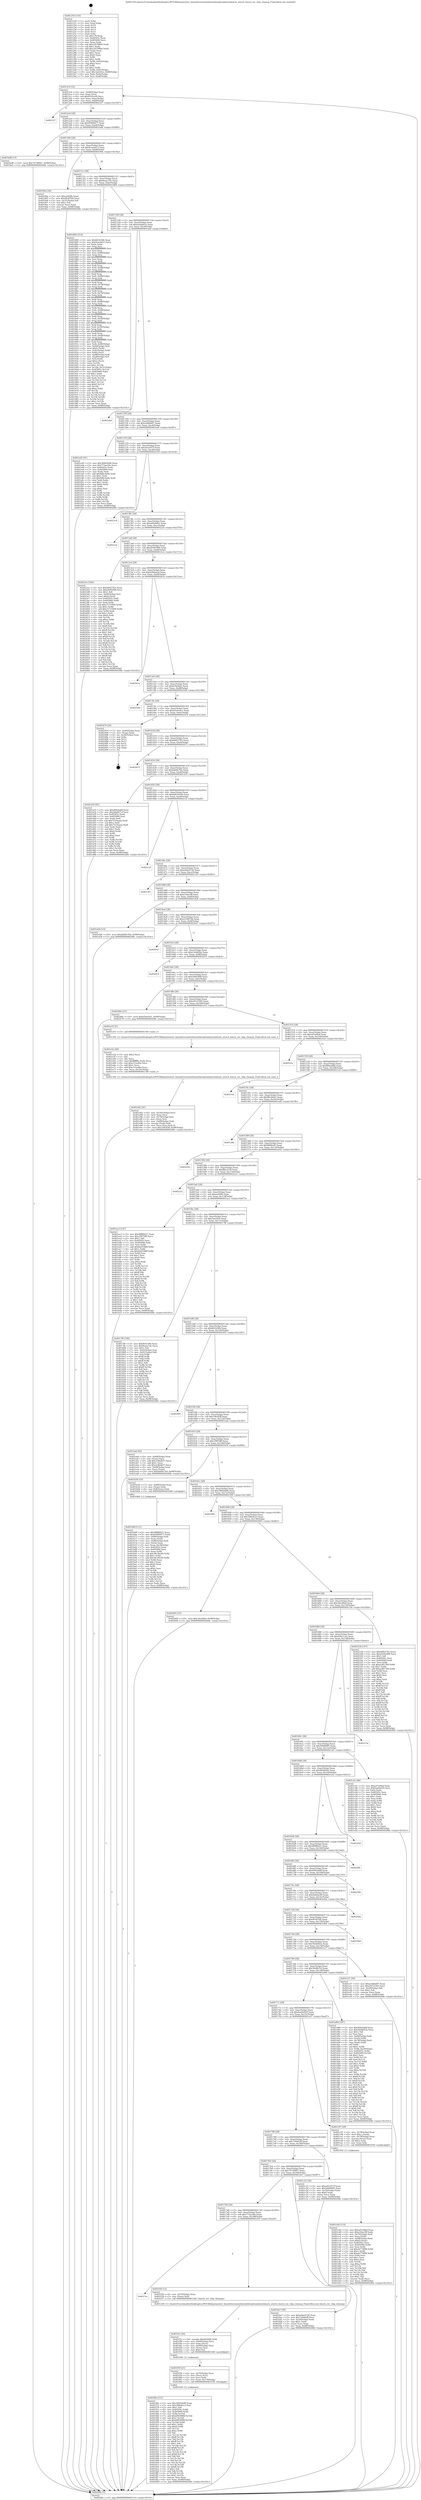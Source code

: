 digraph "0x401250" {
  label = "0x401250 (/mnt/c/Users/mathe/Desktop/tcc/POCII/binaries/extr_linuxdriversnetethernetbroadcombnx2xbnx2x_sriov.h_bnx2x_iov_chip_cleanup_Final-ollvm.out::main(0))"
  labelloc = "t"
  node[shape=record]

  Entry [label="",width=0.3,height=0.3,shape=circle,fillcolor=black,style=filled]
  "0x4012c4" [label="{
     0x4012c4 [32]\l
     | [instrs]\l
     &nbsp;&nbsp;0x4012c4 \<+6\>: mov -0x98(%rbp),%eax\l
     &nbsp;&nbsp;0x4012ca \<+2\>: mov %eax,%ecx\l
     &nbsp;&nbsp;0x4012cc \<+6\>: sub $0x8163cef9,%ecx\l
     &nbsp;&nbsp;0x4012d2 \<+6\>: mov %eax,-0xac(%rbp)\l
     &nbsp;&nbsp;0x4012d8 \<+6\>: mov %ecx,-0xb0(%rbp)\l
     &nbsp;&nbsp;0x4012de \<+6\>: je 0000000000402327 \<main+0x10d7\>\l
  }"]
  "0x402327" [label="{
     0x402327\l
  }", style=dashed]
  "0x4012e4" [label="{
     0x4012e4 [28]\l
     | [instrs]\l
     &nbsp;&nbsp;0x4012e4 \<+5\>: jmp 00000000004012e9 \<main+0x99\>\l
     &nbsp;&nbsp;0x4012e9 \<+6\>: mov -0xac(%rbp),%eax\l
     &nbsp;&nbsp;0x4012ef \<+5\>: sub $0x95960477,%eax\l
     &nbsp;&nbsp;0x4012f4 \<+6\>: mov %eax,-0xb4(%rbp)\l
     &nbsp;&nbsp;0x4012fa \<+6\>: je 0000000000401bd8 \<main+0x988\>\l
  }"]
  Exit [label="",width=0.3,height=0.3,shape=circle,fillcolor=black,style=filled,peripheries=2]
  "0x401bd8" [label="{
     0x401bd8 [15]\l
     | [instrs]\l
     &nbsp;&nbsp;0x401bd8 \<+10\>: movl $0x74738847,-0x98(%rbp)\l
     &nbsp;&nbsp;0x401be2 \<+5\>: jmp 000000000040268c \<main+0x143c\>\l
  }"]
  "0x401300" [label="{
     0x401300 [28]\l
     | [instrs]\l
     &nbsp;&nbsp;0x401300 \<+5\>: jmp 0000000000401305 \<main+0xb5\>\l
     &nbsp;&nbsp;0x401305 \<+6\>: mov -0xac(%rbp),%eax\l
     &nbsp;&nbsp;0x40130b \<+5\>: sub $0x9cae4d13,%eax\l
     &nbsp;&nbsp;0x401310 \<+6\>: mov %eax,-0xb8(%rbp)\l
     &nbsp;&nbsp;0x401316 \<+6\>: je 000000000040199a \<main+0x74a\>\l
  }"]
  "0x401f6e" [label="{
     0x401f6e [151]\l
     | [instrs]\l
     &nbsp;&nbsp;0x401f6e \<+5\>: mov $0x30842b96,%eax\l
     &nbsp;&nbsp;0x401f73 \<+5\>: mov $0x398e9ce3,%esi\l
     &nbsp;&nbsp;0x401f78 \<+2\>: mov $0x1,%dl\l
     &nbsp;&nbsp;0x401f7a \<+8\>: mov 0x40505c,%r8d\l
     &nbsp;&nbsp;0x401f82 \<+8\>: mov 0x405060,%r9d\l
     &nbsp;&nbsp;0x401f8a \<+3\>: mov %r8d,%r10d\l
     &nbsp;&nbsp;0x401f8d \<+7\>: add $0xb963996f,%r10d\l
     &nbsp;&nbsp;0x401f94 \<+4\>: sub $0x1,%r10d\l
     &nbsp;&nbsp;0x401f98 \<+7\>: sub $0xb963996f,%r10d\l
     &nbsp;&nbsp;0x401f9f \<+4\>: imul %r10d,%r8d\l
     &nbsp;&nbsp;0x401fa3 \<+4\>: and $0x1,%r8d\l
     &nbsp;&nbsp;0x401fa7 \<+4\>: cmp $0x0,%r8d\l
     &nbsp;&nbsp;0x401fab \<+4\>: sete %r11b\l
     &nbsp;&nbsp;0x401faf \<+4\>: cmp $0xa,%r9d\l
     &nbsp;&nbsp;0x401fb3 \<+3\>: setl %bl\l
     &nbsp;&nbsp;0x401fb6 \<+3\>: mov %r11b,%r14b\l
     &nbsp;&nbsp;0x401fb9 \<+4\>: xor $0xff,%r14b\l
     &nbsp;&nbsp;0x401fbd \<+3\>: mov %bl,%r15b\l
     &nbsp;&nbsp;0x401fc0 \<+4\>: xor $0xff,%r15b\l
     &nbsp;&nbsp;0x401fc4 \<+3\>: xor $0x1,%dl\l
     &nbsp;&nbsp;0x401fc7 \<+3\>: mov %r14b,%r12b\l
     &nbsp;&nbsp;0x401fca \<+4\>: and $0xff,%r12b\l
     &nbsp;&nbsp;0x401fce \<+3\>: and %dl,%r11b\l
     &nbsp;&nbsp;0x401fd1 \<+3\>: mov %r15b,%r13b\l
     &nbsp;&nbsp;0x401fd4 \<+4\>: and $0xff,%r13b\l
     &nbsp;&nbsp;0x401fd8 \<+2\>: and %dl,%bl\l
     &nbsp;&nbsp;0x401fda \<+3\>: or %r11b,%r12b\l
     &nbsp;&nbsp;0x401fdd \<+3\>: or %bl,%r13b\l
     &nbsp;&nbsp;0x401fe0 \<+3\>: xor %r13b,%r12b\l
     &nbsp;&nbsp;0x401fe3 \<+3\>: or %r15b,%r14b\l
     &nbsp;&nbsp;0x401fe6 \<+4\>: xor $0xff,%r14b\l
     &nbsp;&nbsp;0x401fea \<+3\>: or $0x1,%dl\l
     &nbsp;&nbsp;0x401fed \<+3\>: and %dl,%r14b\l
     &nbsp;&nbsp;0x401ff0 \<+3\>: or %r14b,%r12b\l
     &nbsp;&nbsp;0x401ff3 \<+4\>: test $0x1,%r12b\l
     &nbsp;&nbsp;0x401ff7 \<+3\>: cmovne %esi,%eax\l
     &nbsp;&nbsp;0x401ffa \<+6\>: mov %eax,-0x98(%rbp)\l
     &nbsp;&nbsp;0x402000 \<+5\>: jmp 000000000040268c \<main+0x143c\>\l
  }"]
  "0x40199a" [label="{
     0x40199a [30]\l
     | [instrs]\l
     &nbsp;&nbsp;0x40199a \<+5\>: mov $0xea928b,%eax\l
     &nbsp;&nbsp;0x40199f \<+5\>: mov $0x4fc4f7b8,%ecx\l
     &nbsp;&nbsp;0x4019a4 \<+3\>: mov -0x31(%rbp),%dl\l
     &nbsp;&nbsp;0x4019a7 \<+3\>: test $0x1,%dl\l
     &nbsp;&nbsp;0x4019aa \<+3\>: cmovne %ecx,%eax\l
     &nbsp;&nbsp;0x4019ad \<+6\>: mov %eax,-0x98(%rbp)\l
     &nbsp;&nbsp;0x4019b3 \<+5\>: jmp 000000000040268c \<main+0x143c\>\l
  }"]
  "0x40131c" [label="{
     0x40131c [28]\l
     | [instrs]\l
     &nbsp;&nbsp;0x40131c \<+5\>: jmp 0000000000401321 \<main+0xd1\>\l
     &nbsp;&nbsp;0x401321 \<+6\>: mov -0xac(%rbp),%eax\l
     &nbsp;&nbsp;0x401327 \<+5\>: sub $0x9eaac7dc,%eax\l
     &nbsp;&nbsp;0x40132c \<+6\>: mov %eax,-0xbc(%rbp)\l
     &nbsp;&nbsp;0x401332 \<+6\>: je 0000000000401860 \<main+0x610\>\l
  }"]
  "0x401f59" [label="{
     0x401f59 [21]\l
     | [instrs]\l
     &nbsp;&nbsp;0x401f59 \<+4\>: mov -0x70(%rbp),%rcx\l
     &nbsp;&nbsp;0x401f5d \<+3\>: mov (%rcx),%rcx\l
     &nbsp;&nbsp;0x401f60 \<+3\>: mov %rcx,%rdi\l
     &nbsp;&nbsp;0x401f63 \<+6\>: mov %eax,-0x170(%rbp)\l
     &nbsp;&nbsp;0x401f69 \<+5\>: call 0000000000401030 \<free@plt\>\l
     | [calls]\l
     &nbsp;&nbsp;0x401030 \{1\} (unknown)\l
  }"]
  "0x401860" [label="{
     0x401860 [314]\l
     | [instrs]\l
     &nbsp;&nbsp;0x401860 \<+5\>: mov $0x8d1b36b,%eax\l
     &nbsp;&nbsp;0x401865 \<+5\>: mov $0x9cae4d13,%ecx\l
     &nbsp;&nbsp;0x40186a \<+2\>: xor %edx,%edx\l
     &nbsp;&nbsp;0x40186c \<+3\>: mov %rsp,%rsi\l
     &nbsp;&nbsp;0x40186f \<+4\>: add $0xfffffffffffffff0,%rsi\l
     &nbsp;&nbsp;0x401873 \<+3\>: mov %rsi,%rsp\l
     &nbsp;&nbsp;0x401876 \<+7\>: mov %rsi,-0x90(%rbp)\l
     &nbsp;&nbsp;0x40187d \<+3\>: mov %rsp,%rsi\l
     &nbsp;&nbsp;0x401880 \<+4\>: add $0xfffffffffffffff0,%rsi\l
     &nbsp;&nbsp;0x401884 \<+3\>: mov %rsi,%rsp\l
     &nbsp;&nbsp;0x401887 \<+3\>: mov %rsp,%rdi\l
     &nbsp;&nbsp;0x40188a \<+4\>: add $0xfffffffffffffff0,%rdi\l
     &nbsp;&nbsp;0x40188e \<+3\>: mov %rdi,%rsp\l
     &nbsp;&nbsp;0x401891 \<+7\>: mov %rdi,-0x88(%rbp)\l
     &nbsp;&nbsp;0x401898 \<+3\>: mov %rsp,%rdi\l
     &nbsp;&nbsp;0x40189b \<+4\>: add $0xfffffffffffffff0,%rdi\l
     &nbsp;&nbsp;0x40189f \<+3\>: mov %rdi,%rsp\l
     &nbsp;&nbsp;0x4018a2 \<+4\>: mov %rdi,-0x80(%rbp)\l
     &nbsp;&nbsp;0x4018a6 \<+3\>: mov %rsp,%rdi\l
     &nbsp;&nbsp;0x4018a9 \<+4\>: add $0xfffffffffffffff0,%rdi\l
     &nbsp;&nbsp;0x4018ad \<+3\>: mov %rdi,%rsp\l
     &nbsp;&nbsp;0x4018b0 \<+4\>: mov %rdi,-0x78(%rbp)\l
     &nbsp;&nbsp;0x4018b4 \<+3\>: mov %rsp,%rdi\l
     &nbsp;&nbsp;0x4018b7 \<+4\>: add $0xfffffffffffffff0,%rdi\l
     &nbsp;&nbsp;0x4018bb \<+3\>: mov %rdi,%rsp\l
     &nbsp;&nbsp;0x4018be \<+4\>: mov %rdi,-0x70(%rbp)\l
     &nbsp;&nbsp;0x4018c2 \<+3\>: mov %rsp,%rdi\l
     &nbsp;&nbsp;0x4018c5 \<+4\>: add $0xfffffffffffffff0,%rdi\l
     &nbsp;&nbsp;0x4018c9 \<+3\>: mov %rdi,%rsp\l
     &nbsp;&nbsp;0x4018cc \<+4\>: mov %rdi,-0x68(%rbp)\l
     &nbsp;&nbsp;0x4018d0 \<+3\>: mov %rsp,%rdi\l
     &nbsp;&nbsp;0x4018d3 \<+4\>: add $0xfffffffffffffff0,%rdi\l
     &nbsp;&nbsp;0x4018d7 \<+3\>: mov %rdi,%rsp\l
     &nbsp;&nbsp;0x4018da \<+4\>: mov %rdi,-0x60(%rbp)\l
     &nbsp;&nbsp;0x4018de \<+3\>: mov %rsp,%rdi\l
     &nbsp;&nbsp;0x4018e1 \<+4\>: add $0xfffffffffffffff0,%rdi\l
     &nbsp;&nbsp;0x4018e5 \<+3\>: mov %rdi,%rsp\l
     &nbsp;&nbsp;0x4018e8 \<+4\>: mov %rdi,-0x58(%rbp)\l
     &nbsp;&nbsp;0x4018ec \<+3\>: mov %rsp,%rdi\l
     &nbsp;&nbsp;0x4018ef \<+4\>: add $0xfffffffffffffff0,%rdi\l
     &nbsp;&nbsp;0x4018f3 \<+3\>: mov %rdi,%rsp\l
     &nbsp;&nbsp;0x4018f6 \<+4\>: mov %rdi,-0x50(%rbp)\l
     &nbsp;&nbsp;0x4018fa \<+3\>: mov %rsp,%rdi\l
     &nbsp;&nbsp;0x4018fd \<+4\>: add $0xfffffffffffffff0,%rdi\l
     &nbsp;&nbsp;0x401901 \<+3\>: mov %rdi,%rsp\l
     &nbsp;&nbsp;0x401904 \<+4\>: mov %rdi,-0x48(%rbp)\l
     &nbsp;&nbsp;0x401908 \<+3\>: mov %rsp,%rdi\l
     &nbsp;&nbsp;0x40190b \<+4\>: add $0xfffffffffffffff0,%rdi\l
     &nbsp;&nbsp;0x40190f \<+3\>: mov %rdi,%rsp\l
     &nbsp;&nbsp;0x401912 \<+4\>: mov %rdi,-0x40(%rbp)\l
     &nbsp;&nbsp;0x401916 \<+7\>: mov -0x90(%rbp),%rdi\l
     &nbsp;&nbsp;0x40191d \<+6\>: movl $0x0,(%rdi)\l
     &nbsp;&nbsp;0x401923 \<+7\>: mov -0x9c(%rbp),%r8d\l
     &nbsp;&nbsp;0x40192a \<+3\>: mov %r8d,(%rsi)\l
     &nbsp;&nbsp;0x40192d \<+7\>: mov -0x88(%rbp),%rdi\l
     &nbsp;&nbsp;0x401934 \<+7\>: mov -0xa8(%rbp),%r9\l
     &nbsp;&nbsp;0x40193b \<+3\>: mov %r9,(%rdi)\l
     &nbsp;&nbsp;0x40193e \<+3\>: cmpl $0x2,(%rsi)\l
     &nbsp;&nbsp;0x401941 \<+4\>: setne %r10b\l
     &nbsp;&nbsp;0x401945 \<+4\>: and $0x1,%r10b\l
     &nbsp;&nbsp;0x401949 \<+4\>: mov %r10b,-0x31(%rbp)\l
     &nbsp;&nbsp;0x40194d \<+8\>: mov 0x40505c,%r11d\l
     &nbsp;&nbsp;0x401955 \<+7\>: mov 0x405060,%ebx\l
     &nbsp;&nbsp;0x40195c \<+3\>: sub $0x1,%edx\l
     &nbsp;&nbsp;0x40195f \<+3\>: mov %r11d,%r14d\l
     &nbsp;&nbsp;0x401962 \<+3\>: add %edx,%r14d\l
     &nbsp;&nbsp;0x401965 \<+4\>: imul %r14d,%r11d\l
     &nbsp;&nbsp;0x401969 \<+4\>: and $0x1,%r11d\l
     &nbsp;&nbsp;0x40196d \<+4\>: cmp $0x0,%r11d\l
     &nbsp;&nbsp;0x401971 \<+4\>: sete %r10b\l
     &nbsp;&nbsp;0x401975 \<+3\>: cmp $0xa,%ebx\l
     &nbsp;&nbsp;0x401978 \<+4\>: setl %r15b\l
     &nbsp;&nbsp;0x40197c \<+3\>: mov %r10b,%r12b\l
     &nbsp;&nbsp;0x40197f \<+3\>: and %r15b,%r12b\l
     &nbsp;&nbsp;0x401982 \<+3\>: xor %r15b,%r10b\l
     &nbsp;&nbsp;0x401985 \<+3\>: or %r10b,%r12b\l
     &nbsp;&nbsp;0x401988 \<+4\>: test $0x1,%r12b\l
     &nbsp;&nbsp;0x40198c \<+3\>: cmovne %ecx,%eax\l
     &nbsp;&nbsp;0x40198f \<+6\>: mov %eax,-0x98(%rbp)\l
     &nbsp;&nbsp;0x401995 \<+5\>: jmp 000000000040268c \<main+0x143c\>\l
  }"]
  "0x401338" [label="{
     0x401338 [28]\l
     | [instrs]\l
     &nbsp;&nbsp;0x401338 \<+5\>: jmp 000000000040133d \<main+0xed\>\l
     &nbsp;&nbsp;0x40133d \<+6\>: mov -0xac(%rbp),%eax\l
     &nbsp;&nbsp;0x401343 \<+5\>: sub $0xa2ddab1b,%eax\l
     &nbsp;&nbsp;0x401348 \<+6\>: mov %eax,-0xc0(%rbp)\l
     &nbsp;&nbsp;0x40134e \<+6\>: je 0000000000401ab4 \<main+0x864\>\l
  }"]
  "0x401f3c" [label="{
     0x401f3c [29]\l
     | [instrs]\l
     &nbsp;&nbsp;0x401f3c \<+10\>: movabs $0x4030d6,%rdi\l
     &nbsp;&nbsp;0x401f46 \<+4\>: mov -0x60(%rbp),%rcx\l
     &nbsp;&nbsp;0x401f4a \<+2\>: mov %eax,(%rcx)\l
     &nbsp;&nbsp;0x401f4c \<+4\>: mov -0x60(%rbp),%rcx\l
     &nbsp;&nbsp;0x401f50 \<+2\>: mov (%rcx),%esi\l
     &nbsp;&nbsp;0x401f52 \<+2\>: mov $0x0,%al\l
     &nbsp;&nbsp;0x401f54 \<+5\>: call 0000000000401040 \<printf@plt\>\l
     | [calls]\l
     &nbsp;&nbsp;0x401040 \{1\} (unknown)\l
  }"]
  "0x401ab4" [label="{
     0x401ab4\l
  }", style=dashed]
  "0x401354" [label="{
     0x401354 [28]\l
     | [instrs]\l
     &nbsp;&nbsp;0x401354 \<+5\>: jmp 0000000000401359 \<main+0x109\>\l
     &nbsp;&nbsp;0x401359 \<+6\>: mov -0xac(%rbp),%eax\l
     &nbsp;&nbsp;0x40135f \<+5\>: sub $0xa3db6d97,%eax\l
     &nbsp;&nbsp;0x401364 \<+6\>: mov %eax,-0xc4(%rbp)\l
     &nbsp;&nbsp;0x40136a \<+6\>: je 0000000000401ed5 \<main+0xc85\>\l
  }"]
  "0x4017ec" [label="{
     0x4017ec\l
  }", style=dashed]
  "0x401ed5" [label="{
     0x401ed5 [91]\l
     | [instrs]\l
     &nbsp;&nbsp;0x401ed5 \<+5\>: mov $0x30842b96,%eax\l
     &nbsp;&nbsp;0x401eda \<+5\>: mov $0x773ea34e,%ecx\l
     &nbsp;&nbsp;0x401edf \<+7\>: mov 0x40505c,%edx\l
     &nbsp;&nbsp;0x401ee6 \<+7\>: mov 0x405060,%esi\l
     &nbsp;&nbsp;0x401eed \<+2\>: mov %edx,%edi\l
     &nbsp;&nbsp;0x401eef \<+6\>: add $0x8dbc4e8e,%edi\l
     &nbsp;&nbsp;0x401ef5 \<+3\>: sub $0x1,%edi\l
     &nbsp;&nbsp;0x401ef8 \<+6\>: sub $0x8dbc4e8e,%edi\l
     &nbsp;&nbsp;0x401efe \<+3\>: imul %edi,%edx\l
     &nbsp;&nbsp;0x401f01 \<+3\>: and $0x1,%edx\l
     &nbsp;&nbsp;0x401f04 \<+3\>: cmp $0x0,%edx\l
     &nbsp;&nbsp;0x401f07 \<+4\>: sete %r8b\l
     &nbsp;&nbsp;0x401f0b \<+3\>: cmp $0xa,%esi\l
     &nbsp;&nbsp;0x401f0e \<+4\>: setl %r9b\l
     &nbsp;&nbsp;0x401f12 \<+3\>: mov %r8b,%r10b\l
     &nbsp;&nbsp;0x401f15 \<+3\>: and %r9b,%r10b\l
     &nbsp;&nbsp;0x401f18 \<+3\>: xor %r9b,%r8b\l
     &nbsp;&nbsp;0x401f1b \<+3\>: or %r8b,%r10b\l
     &nbsp;&nbsp;0x401f1e \<+4\>: test $0x1,%r10b\l
     &nbsp;&nbsp;0x401f22 \<+3\>: cmovne %ecx,%eax\l
     &nbsp;&nbsp;0x401f25 \<+6\>: mov %eax,-0x98(%rbp)\l
     &nbsp;&nbsp;0x401f2b \<+5\>: jmp 000000000040268c \<main+0x143c\>\l
  }"]
  "0x401370" [label="{
     0x401370 [28]\l
     | [instrs]\l
     &nbsp;&nbsp;0x401370 \<+5\>: jmp 0000000000401375 \<main+0x125\>\l
     &nbsp;&nbsp;0x401375 \<+6\>: mov -0xac(%rbp),%eax\l
     &nbsp;&nbsp;0x40137b \<+5\>: sub $0xa45c057f,%eax\l
     &nbsp;&nbsp;0x401380 \<+6\>: mov %eax,-0xc8(%rbp)\l
     &nbsp;&nbsp;0x401386 \<+6\>: je 0000000000402318 \<main+0x10c8\>\l
  }"]
  "0x401f30" [label="{
     0x401f30 [12]\l
     | [instrs]\l
     &nbsp;&nbsp;0x401f30 \<+4\>: mov -0x70(%rbp),%rax\l
     &nbsp;&nbsp;0x401f34 \<+3\>: mov (%rax),%rdi\l
     &nbsp;&nbsp;0x401f37 \<+5\>: call 0000000000401240 \<bnx2x_iov_chip_cleanup\>\l
     | [calls]\l
     &nbsp;&nbsp;0x401240 \{1\} (/mnt/c/Users/mathe/Desktop/tcc/POCII/binaries/extr_linuxdriversnetethernetbroadcombnx2xbnx2x_sriov.h_bnx2x_iov_chip_cleanup_Final-ollvm.out::bnx2x_iov_chip_cleanup)\l
  }"]
  "0x402318" [label="{
     0x402318\l
  }", style=dashed]
  "0x40138c" [label="{
     0x40138c [28]\l
     | [instrs]\l
     &nbsp;&nbsp;0x40138c \<+5\>: jmp 0000000000401391 \<main+0x141\>\l
     &nbsp;&nbsp;0x401391 \<+6\>: mov -0xac(%rbp),%eax\l
     &nbsp;&nbsp;0x401397 \<+5\>: sub $0xa49e80b1,%eax\l
     &nbsp;&nbsp;0x40139c \<+6\>: mov %eax,-0xcc(%rbp)\l
     &nbsp;&nbsp;0x4013a2 \<+6\>: je 00000000004022cb \<main+0x107b\>\l
  }"]
  "0x401e82" [label="{
     0x401e82 [41]\l
     | [instrs]\l
     &nbsp;&nbsp;0x401e82 \<+6\>: mov -0x16c(%rbp),%ecx\l
     &nbsp;&nbsp;0x401e88 \<+3\>: imul %eax,%ecx\l
     &nbsp;&nbsp;0x401e8b \<+4\>: mov -0x70(%rbp),%rsi\l
     &nbsp;&nbsp;0x401e8f \<+3\>: mov (%rsi),%rsi\l
     &nbsp;&nbsp;0x401e92 \<+4\>: mov -0x68(%rbp),%rdi\l
     &nbsp;&nbsp;0x401e96 \<+3\>: movslq (%rdi),%rdi\l
     &nbsp;&nbsp;0x401e99 \<+3\>: mov %ecx,(%rsi,%rdi,4)\l
     &nbsp;&nbsp;0x401e9c \<+10\>: movl $0x1063f2ff,-0x98(%rbp)\l
     &nbsp;&nbsp;0x401ea6 \<+5\>: jmp 000000000040268c \<main+0x143c\>\l
  }"]
  "0x4022cb" [label="{
     0x4022cb\l
  }", style=dashed]
  "0x4013a8" [label="{
     0x4013a8 [28]\l
     | [instrs]\l
     &nbsp;&nbsp;0x4013a8 \<+5\>: jmp 00000000004013ad \<main+0x15d\>\l
     &nbsp;&nbsp;0x4013ad \<+6\>: mov -0xac(%rbp),%eax\l
     &nbsp;&nbsp;0x4013b3 \<+5\>: sub $0xa9381689,%eax\l
     &nbsp;&nbsp;0x4013b8 \<+6\>: mov %eax,-0xd0(%rbp)\l
     &nbsp;&nbsp;0x4013be \<+6\>: je 00000000004023ce \<main+0x117e\>\l
  }"]
  "0x401e5a" [label="{
     0x401e5a [40]\l
     | [instrs]\l
     &nbsp;&nbsp;0x401e5a \<+5\>: mov $0x2,%ecx\l
     &nbsp;&nbsp;0x401e5f \<+1\>: cltd\l
     &nbsp;&nbsp;0x401e60 \<+2\>: idiv %ecx\l
     &nbsp;&nbsp;0x401e62 \<+6\>: imul $0xfffffffe,%edx,%ecx\l
     &nbsp;&nbsp;0x401e68 \<+6\>: sub $0xc51eef6a,%ecx\l
     &nbsp;&nbsp;0x401e6e \<+3\>: add $0x1,%ecx\l
     &nbsp;&nbsp;0x401e71 \<+6\>: add $0xc51eef6a,%ecx\l
     &nbsp;&nbsp;0x401e77 \<+6\>: mov %ecx,-0x16c(%rbp)\l
     &nbsp;&nbsp;0x401e7d \<+5\>: call 0000000000401160 \<next_i\>\l
     | [calls]\l
     &nbsp;&nbsp;0x401160 \{1\} (/mnt/c/Users/mathe/Desktop/tcc/POCII/binaries/extr_linuxdriversnetethernetbroadcombnx2xbnx2x_sriov.h_bnx2x_iov_chip_cleanup_Final-ollvm.out::next_i)\l
  }"]
  "0x4023ce" [label="{
     0x4023ce [160]\l
     | [instrs]\l
     &nbsp;&nbsp;0x4023ce \<+5\>: mov $0xb6f43783,%eax\l
     &nbsp;&nbsp;0x4023d3 \<+5\>: mov $0xe40930f9,%ecx\l
     &nbsp;&nbsp;0x4023d8 \<+2\>: mov $0x1,%dl\l
     &nbsp;&nbsp;0x4023da \<+7\>: mov -0x90(%rbp),%rsi\l
     &nbsp;&nbsp;0x4023e1 \<+6\>: movl $0x0,(%rsi)\l
     &nbsp;&nbsp;0x4023e7 \<+7\>: mov 0x40505c,%edi\l
     &nbsp;&nbsp;0x4023ee \<+8\>: mov 0x405060,%r8d\l
     &nbsp;&nbsp;0x4023f6 \<+3\>: mov %edi,%r9d\l
     &nbsp;&nbsp;0x4023f9 \<+7\>: sub $0xc5733490,%r9d\l
     &nbsp;&nbsp;0x402400 \<+4\>: sub $0x1,%r9d\l
     &nbsp;&nbsp;0x402404 \<+7\>: add $0xc5733490,%r9d\l
     &nbsp;&nbsp;0x40240b \<+4\>: imul %r9d,%edi\l
     &nbsp;&nbsp;0x40240f \<+3\>: and $0x1,%edi\l
     &nbsp;&nbsp;0x402412 \<+3\>: cmp $0x0,%edi\l
     &nbsp;&nbsp;0x402415 \<+4\>: sete %r10b\l
     &nbsp;&nbsp;0x402419 \<+4\>: cmp $0xa,%r8d\l
     &nbsp;&nbsp;0x40241d \<+4\>: setl %r11b\l
     &nbsp;&nbsp;0x402421 \<+3\>: mov %r10b,%bl\l
     &nbsp;&nbsp;0x402424 \<+3\>: xor $0xff,%bl\l
     &nbsp;&nbsp;0x402427 \<+3\>: mov %r11b,%r14b\l
     &nbsp;&nbsp;0x40242a \<+4\>: xor $0xff,%r14b\l
     &nbsp;&nbsp;0x40242e \<+3\>: xor $0x1,%dl\l
     &nbsp;&nbsp;0x402431 \<+3\>: mov %bl,%r15b\l
     &nbsp;&nbsp;0x402434 \<+4\>: and $0xff,%r15b\l
     &nbsp;&nbsp;0x402438 \<+3\>: and %dl,%r10b\l
     &nbsp;&nbsp;0x40243b \<+3\>: mov %r14b,%r12b\l
     &nbsp;&nbsp;0x40243e \<+4\>: and $0xff,%r12b\l
     &nbsp;&nbsp;0x402442 \<+3\>: and %dl,%r11b\l
     &nbsp;&nbsp;0x402445 \<+3\>: or %r10b,%r15b\l
     &nbsp;&nbsp;0x402448 \<+3\>: or %r11b,%r12b\l
     &nbsp;&nbsp;0x40244b \<+3\>: xor %r12b,%r15b\l
     &nbsp;&nbsp;0x40244e \<+3\>: or %r14b,%bl\l
     &nbsp;&nbsp;0x402451 \<+3\>: xor $0xff,%bl\l
     &nbsp;&nbsp;0x402454 \<+3\>: or $0x1,%dl\l
     &nbsp;&nbsp;0x402457 \<+2\>: and %dl,%bl\l
     &nbsp;&nbsp;0x402459 \<+3\>: or %bl,%r15b\l
     &nbsp;&nbsp;0x40245c \<+4\>: test $0x1,%r15b\l
     &nbsp;&nbsp;0x402460 \<+3\>: cmovne %ecx,%eax\l
     &nbsp;&nbsp;0x402463 \<+6\>: mov %eax,-0x98(%rbp)\l
     &nbsp;&nbsp;0x402469 \<+5\>: jmp 000000000040268c \<main+0x143c\>\l
  }"]
  "0x4013c4" [label="{
     0x4013c4 [28]\l
     | [instrs]\l
     &nbsp;&nbsp;0x4013c4 \<+5\>: jmp 00000000004013c9 \<main+0x179\>\l
     &nbsp;&nbsp;0x4013c9 \<+6\>: mov -0xac(%rbp),%eax\l
     &nbsp;&nbsp;0x4013cf \<+5\>: sub $0xb28daa2d,%eax\l
     &nbsp;&nbsp;0x4013d4 \<+6\>: mov %eax,-0xd4(%rbp)\l
     &nbsp;&nbsp;0x4013da \<+6\>: je 000000000040261a \<main+0x13ca\>\l
  }"]
  "0x401cb4" [label="{
     0x401cb4 [114]\l
     | [instrs]\l
     &nbsp;&nbsp;0x401cb4 \<+5\>: mov $0xed7a94af,%ecx\l
     &nbsp;&nbsp;0x401cb9 \<+5\>: mov $0xe16ac5ff,%edx\l
     &nbsp;&nbsp;0x401cbe \<+4\>: mov -0x70(%rbp),%rdi\l
     &nbsp;&nbsp;0x401cc2 \<+3\>: mov %rax,(%rdi)\l
     &nbsp;&nbsp;0x401cc5 \<+4\>: mov -0x68(%rbp),%rax\l
     &nbsp;&nbsp;0x401cc9 \<+6\>: movl $0x0,(%rax)\l
     &nbsp;&nbsp;0x401ccf \<+7\>: mov 0x40505c,%esi\l
     &nbsp;&nbsp;0x401cd6 \<+8\>: mov 0x405060,%r8d\l
     &nbsp;&nbsp;0x401cde \<+3\>: mov %esi,%r9d\l
     &nbsp;&nbsp;0x401ce1 \<+7\>: sub $0xeb774f99,%r9d\l
     &nbsp;&nbsp;0x401ce8 \<+4\>: sub $0x1,%r9d\l
     &nbsp;&nbsp;0x401cec \<+7\>: add $0xeb774f99,%r9d\l
     &nbsp;&nbsp;0x401cf3 \<+4\>: imul %r9d,%esi\l
     &nbsp;&nbsp;0x401cf7 \<+3\>: and $0x1,%esi\l
     &nbsp;&nbsp;0x401cfa \<+3\>: cmp $0x0,%esi\l
     &nbsp;&nbsp;0x401cfd \<+4\>: sete %r10b\l
     &nbsp;&nbsp;0x401d01 \<+4\>: cmp $0xa,%r8d\l
     &nbsp;&nbsp;0x401d05 \<+4\>: setl %r11b\l
     &nbsp;&nbsp;0x401d09 \<+3\>: mov %r10b,%bl\l
     &nbsp;&nbsp;0x401d0c \<+3\>: and %r11b,%bl\l
     &nbsp;&nbsp;0x401d0f \<+3\>: xor %r11b,%r10b\l
     &nbsp;&nbsp;0x401d12 \<+3\>: or %r10b,%bl\l
     &nbsp;&nbsp;0x401d15 \<+3\>: test $0x1,%bl\l
     &nbsp;&nbsp;0x401d18 \<+3\>: cmovne %edx,%ecx\l
     &nbsp;&nbsp;0x401d1b \<+6\>: mov %ecx,-0x98(%rbp)\l
     &nbsp;&nbsp;0x401d21 \<+5\>: jmp 000000000040268c \<main+0x143c\>\l
  }"]
  "0x40261a" [label="{
     0x40261a\l
  }", style=dashed]
  "0x4013e0" [label="{
     0x4013e0 [28]\l
     | [instrs]\l
     &nbsp;&nbsp;0x4013e0 \<+5\>: jmp 00000000004013e5 \<main+0x195\>\l
     &nbsp;&nbsp;0x4013e5 \<+6\>: mov -0xac(%rbp),%eax\l
     &nbsp;&nbsp;0x4013eb \<+5\>: sub $0xb34e9afc,%eax\l
     &nbsp;&nbsp;0x4013f0 \<+6\>: mov %eax,-0xd8(%rbp)\l
     &nbsp;&nbsp;0x4013f6 \<+6\>: je 00000000004025dd \<main+0x138d\>\l
  }"]
  "0x4017d0" [label="{
     0x4017d0 [28]\l
     | [instrs]\l
     &nbsp;&nbsp;0x4017d0 \<+5\>: jmp 00000000004017d5 \<main+0x585\>\l
     &nbsp;&nbsp;0x4017d5 \<+6\>: mov -0xac(%rbp),%eax\l
     &nbsp;&nbsp;0x4017db \<+5\>: sub $0x773ea34e,%eax\l
     &nbsp;&nbsp;0x4017e0 \<+6\>: mov %eax,-0x168(%rbp)\l
     &nbsp;&nbsp;0x4017e6 \<+6\>: je 0000000000401f30 \<main+0xce0\>\l
  }"]
  "0x4025dd" [label="{
     0x4025dd\l
  }", style=dashed]
  "0x4013fc" [label="{
     0x4013fc [28]\l
     | [instrs]\l
     &nbsp;&nbsp;0x4013fc \<+5\>: jmp 0000000000401401 \<main+0x1b1\>\l
     &nbsp;&nbsp;0x401401 \<+6\>: mov -0xac(%rbp),%eax\l
     &nbsp;&nbsp;0x401407 \<+5\>: sub $0xb5e0c4e1,%eax\l
     &nbsp;&nbsp;0x40140c \<+6\>: mov %eax,-0xdc(%rbp)\l
     &nbsp;&nbsp;0x401412 \<+6\>: je 000000000040247d \<main+0x122d\>\l
  }"]
  "0x401be7" [label="{
     0x401be7 [30]\l
     | [instrs]\l
     &nbsp;&nbsp;0x401be7 \<+5\>: mov $0xe0de4150,%eax\l
     &nbsp;&nbsp;0x401bec \<+5\>: mov $0x728442ff,%ecx\l
     &nbsp;&nbsp;0x401bf1 \<+3\>: mov -0x30(%rbp),%edx\l
     &nbsp;&nbsp;0x401bf4 \<+3\>: cmp $0x1,%edx\l
     &nbsp;&nbsp;0x401bf7 \<+3\>: cmovl %ecx,%eax\l
     &nbsp;&nbsp;0x401bfa \<+6\>: mov %eax,-0x98(%rbp)\l
     &nbsp;&nbsp;0x401c00 \<+5\>: jmp 000000000040268c \<main+0x143c\>\l
  }"]
  "0x40247d" [label="{
     0x40247d [24]\l
     | [instrs]\l
     &nbsp;&nbsp;0x40247d \<+7\>: mov -0x90(%rbp),%rax\l
     &nbsp;&nbsp;0x402484 \<+2\>: mov (%rax),%eax\l
     &nbsp;&nbsp;0x402486 \<+4\>: lea -0x28(%rbp),%rsp\l
     &nbsp;&nbsp;0x40248a \<+1\>: pop %rbx\l
     &nbsp;&nbsp;0x40248b \<+2\>: pop %r12\l
     &nbsp;&nbsp;0x40248d \<+2\>: pop %r13\l
     &nbsp;&nbsp;0x40248f \<+2\>: pop %r14\l
     &nbsp;&nbsp;0x402491 \<+2\>: pop %r15\l
     &nbsp;&nbsp;0x402493 \<+1\>: pop %rbp\l
     &nbsp;&nbsp;0x402494 \<+1\>: ret\l
  }"]
  "0x401418" [label="{
     0x401418 [28]\l
     | [instrs]\l
     &nbsp;&nbsp;0x401418 \<+5\>: jmp 000000000040141d \<main+0x1cd\>\l
     &nbsp;&nbsp;0x40141d \<+6\>: mov -0xac(%rbp),%eax\l
     &nbsp;&nbsp;0x401423 \<+5\>: sub $0xb6f43783,%eax\l
     &nbsp;&nbsp;0x401428 \<+6\>: mov %eax,-0xe0(%rbp)\l
     &nbsp;&nbsp;0x40142e \<+6\>: je 0000000000402675 \<main+0x1425\>\l
  }"]
  "0x4017b4" [label="{
     0x4017b4 [28]\l
     | [instrs]\l
     &nbsp;&nbsp;0x4017b4 \<+5\>: jmp 00000000004017b9 \<main+0x569\>\l
     &nbsp;&nbsp;0x4017b9 \<+6\>: mov -0xac(%rbp),%eax\l
     &nbsp;&nbsp;0x4017bf \<+5\>: sub $0x74738847,%eax\l
     &nbsp;&nbsp;0x4017c4 \<+6\>: mov %eax,-0x164(%rbp)\l
     &nbsp;&nbsp;0x4017ca \<+6\>: je 0000000000401be7 \<main+0x997\>\l
  }"]
  "0x402675" [label="{
     0x402675\l
  }", style=dashed]
  "0x401434" [label="{
     0x401434 [28]\l
     | [instrs]\l
     &nbsp;&nbsp;0x401434 \<+5\>: jmp 0000000000401439 \<main+0x1e9\>\l
     &nbsp;&nbsp;0x401439 \<+6\>: mov -0xac(%rbp),%eax\l
     &nbsp;&nbsp;0x40143f \<+5\>: sub $0xbdd9e7b4,%eax\l
     &nbsp;&nbsp;0x401444 \<+6\>: mov %eax,-0xe4(%rbp)\l
     &nbsp;&nbsp;0x40144a \<+6\>: je 0000000000401d35 \<main+0xae5\>\l
  }"]
  "0x401c23" [label="{
     0x401c23 [30]\l
     | [instrs]\l
     &nbsp;&nbsp;0x401c23 \<+5\>: mov $0xa45c057f,%eax\l
     &nbsp;&nbsp;0x401c28 \<+5\>: mov $0x449080f5,%ecx\l
     &nbsp;&nbsp;0x401c2d \<+3\>: mov -0x30(%rbp),%edx\l
     &nbsp;&nbsp;0x401c30 \<+3\>: cmp $0x0,%edx\l
     &nbsp;&nbsp;0x401c33 \<+3\>: cmove %ecx,%eax\l
     &nbsp;&nbsp;0x401c36 \<+6\>: mov %eax,-0x98(%rbp)\l
     &nbsp;&nbsp;0x401c3c \<+5\>: jmp 000000000040268c \<main+0x143c\>\l
  }"]
  "0x401d35" [label="{
     0x401d35 [91]\l
     | [instrs]\l
     &nbsp;&nbsp;0x401d35 \<+5\>: mov $0x499cbddf,%eax\l
     &nbsp;&nbsp;0x401d3a \<+5\>: mov $0x56d4b7cf,%ecx\l
     &nbsp;&nbsp;0x401d3f \<+7\>: mov 0x40505c,%edx\l
     &nbsp;&nbsp;0x401d46 \<+7\>: mov 0x405060,%esi\l
     &nbsp;&nbsp;0x401d4d \<+2\>: mov %edx,%edi\l
     &nbsp;&nbsp;0x401d4f \<+6\>: sub $0x7510aaaa,%edi\l
     &nbsp;&nbsp;0x401d55 \<+3\>: sub $0x1,%edi\l
     &nbsp;&nbsp;0x401d58 \<+6\>: add $0x7510aaaa,%edi\l
     &nbsp;&nbsp;0x401d5e \<+3\>: imul %edi,%edx\l
     &nbsp;&nbsp;0x401d61 \<+3\>: and $0x1,%edx\l
     &nbsp;&nbsp;0x401d64 \<+3\>: cmp $0x0,%edx\l
     &nbsp;&nbsp;0x401d67 \<+4\>: sete %r8b\l
     &nbsp;&nbsp;0x401d6b \<+3\>: cmp $0xa,%esi\l
     &nbsp;&nbsp;0x401d6e \<+4\>: setl %r9b\l
     &nbsp;&nbsp;0x401d72 \<+3\>: mov %r8b,%r10b\l
     &nbsp;&nbsp;0x401d75 \<+3\>: and %r9b,%r10b\l
     &nbsp;&nbsp;0x401d78 \<+3\>: xor %r9b,%r8b\l
     &nbsp;&nbsp;0x401d7b \<+3\>: or %r8b,%r10b\l
     &nbsp;&nbsp;0x401d7e \<+4\>: test $0x1,%r10b\l
     &nbsp;&nbsp;0x401d82 \<+3\>: cmovne %ecx,%eax\l
     &nbsp;&nbsp;0x401d85 \<+6\>: mov %eax,-0x98(%rbp)\l
     &nbsp;&nbsp;0x401d8b \<+5\>: jmp 000000000040268c \<main+0x143c\>\l
  }"]
  "0x401450" [label="{
     0x401450 [28]\l
     | [instrs]\l
     &nbsp;&nbsp;0x401450 \<+5\>: jmp 0000000000401455 \<main+0x205\>\l
     &nbsp;&nbsp;0x401455 \<+6\>: mov -0xac(%rbp),%eax\l
     &nbsp;&nbsp;0x40145b \<+5\>: sub $0xdd019c49,%eax\l
     &nbsp;&nbsp;0x401460 \<+6\>: mov %eax,-0xe8(%rbp)\l
     &nbsp;&nbsp;0x401466 \<+6\>: je 000000000040212f \<main+0xedf\>\l
  }"]
  "0x401798" [label="{
     0x401798 [28]\l
     | [instrs]\l
     &nbsp;&nbsp;0x401798 \<+5\>: jmp 000000000040179d \<main+0x54d\>\l
     &nbsp;&nbsp;0x40179d \<+6\>: mov -0xac(%rbp),%eax\l
     &nbsp;&nbsp;0x4017a3 \<+5\>: sub $0x728442ff,%eax\l
     &nbsp;&nbsp;0x4017a8 \<+6\>: mov %eax,-0x160(%rbp)\l
     &nbsp;&nbsp;0x4017ae \<+6\>: je 0000000000401c23 \<main+0x9d3\>\l
  }"]
  "0x40212f" [label="{
     0x40212f\l
  }", style=dashed]
  "0x40146c" [label="{
     0x40146c [28]\l
     | [instrs]\l
     &nbsp;&nbsp;0x40146c \<+5\>: jmp 0000000000401471 \<main+0x221\>\l
     &nbsp;&nbsp;0x401471 \<+6\>: mov -0xac(%rbp),%eax\l
     &nbsp;&nbsp;0x401477 \<+5\>: sub $0xe0de4150,%eax\l
     &nbsp;&nbsp;0x40147c \<+6\>: mov %eax,-0xec(%rbp)\l
     &nbsp;&nbsp;0x401482 \<+6\>: je 0000000000401c05 \<main+0x9b5\>\l
  }"]
  "0x401c97" [label="{
     0x401c97 [29]\l
     | [instrs]\l
     &nbsp;&nbsp;0x401c97 \<+4\>: mov -0x78(%rbp),%rax\l
     &nbsp;&nbsp;0x401c9b \<+6\>: movl $0x1,(%rax)\l
     &nbsp;&nbsp;0x401ca1 \<+4\>: mov -0x78(%rbp),%rax\l
     &nbsp;&nbsp;0x401ca5 \<+3\>: movslq (%rax),%rax\l
     &nbsp;&nbsp;0x401ca8 \<+4\>: shl $0x2,%rax\l
     &nbsp;&nbsp;0x401cac \<+3\>: mov %rax,%rdi\l
     &nbsp;&nbsp;0x401caf \<+5\>: call 0000000000401050 \<malloc@plt\>\l
     | [calls]\l
     &nbsp;&nbsp;0x401050 \{1\} (unknown)\l
  }"]
  "0x401c05" [label="{
     0x401c05\l
  }", style=dashed]
  "0x401488" [label="{
     0x401488 [28]\l
     | [instrs]\l
     &nbsp;&nbsp;0x401488 \<+5\>: jmp 000000000040148d \<main+0x23d\>\l
     &nbsp;&nbsp;0x40148d \<+6\>: mov -0xac(%rbp),%eax\l
     &nbsp;&nbsp;0x401493 \<+5\>: sub $0xe16ac5ff,%eax\l
     &nbsp;&nbsp;0x401498 \<+6\>: mov %eax,-0xf0(%rbp)\l
     &nbsp;&nbsp;0x40149e \<+6\>: je 0000000000401d26 \<main+0xad6\>\l
  }"]
  "0x40177c" [label="{
     0x40177c [28]\l
     | [instrs]\l
     &nbsp;&nbsp;0x40177c \<+5\>: jmp 0000000000401781 \<main+0x531\>\l
     &nbsp;&nbsp;0x401781 \<+6\>: mov -0xac(%rbp),%eax\l
     &nbsp;&nbsp;0x401787 \<+5\>: sub $0x6ae9e029,%eax\l
     &nbsp;&nbsp;0x40178c \<+6\>: mov %eax,-0x15c(%rbp)\l
     &nbsp;&nbsp;0x401792 \<+6\>: je 0000000000401c97 \<main+0xa47\>\l
  }"]
  "0x401d26" [label="{
     0x401d26 [15]\l
     | [instrs]\l
     &nbsp;&nbsp;0x401d26 \<+10\>: movl $0xbdd9e7b4,-0x98(%rbp)\l
     &nbsp;&nbsp;0x401d30 \<+5\>: jmp 000000000040268c \<main+0x143c\>\l
  }"]
  "0x4014a4" [label="{
     0x4014a4 [28]\l
     | [instrs]\l
     &nbsp;&nbsp;0x4014a4 \<+5\>: jmp 00000000004014a9 \<main+0x259\>\l
     &nbsp;&nbsp;0x4014a9 \<+6\>: mov -0xac(%rbp),%eax\l
     &nbsp;&nbsp;0x4014af \<+5\>: sub $0xe2398746,%eax\l
     &nbsp;&nbsp;0x4014b4 \<+6\>: mov %eax,-0xf4(%rbp)\l
     &nbsp;&nbsp;0x4014ba \<+6\>: je 00000000004020a7 \<main+0xe57\>\l
  }"]
  "0x401d90" [label="{
     0x401d90 [167]\l
     | [instrs]\l
     &nbsp;&nbsp;0x401d90 \<+5\>: mov $0x499cbddf,%eax\l
     &nbsp;&nbsp;0x401d95 \<+5\>: mov $0x5628d43a,%ecx\l
     &nbsp;&nbsp;0x401d9a \<+2\>: mov $0x1,%dl\l
     &nbsp;&nbsp;0x401d9c \<+2\>: xor %esi,%esi\l
     &nbsp;&nbsp;0x401d9e \<+4\>: mov -0x68(%rbp),%rdi\l
     &nbsp;&nbsp;0x401da2 \<+3\>: mov (%rdi),%r8d\l
     &nbsp;&nbsp;0x401da5 \<+4\>: mov -0x78(%rbp),%rdi\l
     &nbsp;&nbsp;0x401da9 \<+3\>: cmp (%rdi),%r8d\l
     &nbsp;&nbsp;0x401dac \<+4\>: setl %r9b\l
     &nbsp;&nbsp;0x401db0 \<+4\>: and $0x1,%r9b\l
     &nbsp;&nbsp;0x401db4 \<+4\>: mov %r9b,-0x29(%rbp)\l
     &nbsp;&nbsp;0x401db8 \<+8\>: mov 0x40505c,%r8d\l
     &nbsp;&nbsp;0x401dc0 \<+8\>: mov 0x405060,%r10d\l
     &nbsp;&nbsp;0x401dc8 \<+3\>: sub $0x1,%esi\l
     &nbsp;&nbsp;0x401dcb \<+3\>: mov %r8d,%r11d\l
     &nbsp;&nbsp;0x401dce \<+3\>: add %esi,%r11d\l
     &nbsp;&nbsp;0x401dd1 \<+4\>: imul %r11d,%r8d\l
     &nbsp;&nbsp;0x401dd5 \<+4\>: and $0x1,%r8d\l
     &nbsp;&nbsp;0x401dd9 \<+4\>: cmp $0x0,%r8d\l
     &nbsp;&nbsp;0x401ddd \<+4\>: sete %r9b\l
     &nbsp;&nbsp;0x401de1 \<+4\>: cmp $0xa,%r10d\l
     &nbsp;&nbsp;0x401de5 \<+3\>: setl %bl\l
     &nbsp;&nbsp;0x401de8 \<+3\>: mov %r9b,%r14b\l
     &nbsp;&nbsp;0x401deb \<+4\>: xor $0xff,%r14b\l
     &nbsp;&nbsp;0x401def \<+3\>: mov %bl,%r15b\l
     &nbsp;&nbsp;0x401df2 \<+4\>: xor $0xff,%r15b\l
     &nbsp;&nbsp;0x401df6 \<+3\>: xor $0x0,%dl\l
     &nbsp;&nbsp;0x401df9 \<+3\>: mov %r14b,%r12b\l
     &nbsp;&nbsp;0x401dfc \<+4\>: and $0x0,%r12b\l
     &nbsp;&nbsp;0x401e00 \<+3\>: and %dl,%r9b\l
     &nbsp;&nbsp;0x401e03 \<+3\>: mov %r15b,%r13b\l
     &nbsp;&nbsp;0x401e06 \<+4\>: and $0x0,%r13b\l
     &nbsp;&nbsp;0x401e0a \<+2\>: and %dl,%bl\l
     &nbsp;&nbsp;0x401e0c \<+3\>: or %r9b,%r12b\l
     &nbsp;&nbsp;0x401e0f \<+3\>: or %bl,%r13b\l
     &nbsp;&nbsp;0x401e12 \<+3\>: xor %r13b,%r12b\l
     &nbsp;&nbsp;0x401e15 \<+3\>: or %r15b,%r14b\l
     &nbsp;&nbsp;0x401e18 \<+4\>: xor $0xff,%r14b\l
     &nbsp;&nbsp;0x401e1c \<+3\>: or $0x0,%dl\l
     &nbsp;&nbsp;0x401e1f \<+3\>: and %dl,%r14b\l
     &nbsp;&nbsp;0x401e22 \<+3\>: or %r14b,%r12b\l
     &nbsp;&nbsp;0x401e25 \<+4\>: test $0x1,%r12b\l
     &nbsp;&nbsp;0x401e29 \<+3\>: cmovne %ecx,%eax\l
     &nbsp;&nbsp;0x401e2c \<+6\>: mov %eax,-0x98(%rbp)\l
     &nbsp;&nbsp;0x401e32 \<+5\>: jmp 000000000040268c \<main+0x143c\>\l
  }"]
  "0x4020a7" [label="{
     0x4020a7\l
  }", style=dashed]
  "0x4014c0" [label="{
     0x4014c0 [28]\l
     | [instrs]\l
     &nbsp;&nbsp;0x4014c0 \<+5\>: jmp 00000000004014c5 \<main+0x275\>\l
     &nbsp;&nbsp;0x4014c5 \<+6\>: mov -0xac(%rbp),%eax\l
     &nbsp;&nbsp;0x4014cb \<+5\>: sub $0xe3ebd04e,%eax\l
     &nbsp;&nbsp;0x4014d0 \<+6\>: mov %eax,-0xf8(%rbp)\l
     &nbsp;&nbsp;0x4014d6 \<+6\>: je 0000000000402014 \<main+0xdc4\>\l
  }"]
  "0x401760" [label="{
     0x401760 [28]\l
     | [instrs]\l
     &nbsp;&nbsp;0x401760 \<+5\>: jmp 0000000000401765 \<main+0x515\>\l
     &nbsp;&nbsp;0x401765 \<+6\>: mov -0xac(%rbp),%eax\l
     &nbsp;&nbsp;0x40176b \<+5\>: sub $0x56d4b7cf,%eax\l
     &nbsp;&nbsp;0x401770 \<+6\>: mov %eax,-0x158(%rbp)\l
     &nbsp;&nbsp;0x401776 \<+6\>: je 0000000000401d90 \<main+0xb40\>\l
  }"]
  "0x402014" [label="{
     0x402014\l
  }", style=dashed]
  "0x4014dc" [label="{
     0x4014dc [28]\l
     | [instrs]\l
     &nbsp;&nbsp;0x4014dc \<+5\>: jmp 00000000004014e1 \<main+0x291\>\l
     &nbsp;&nbsp;0x4014e1 \<+6\>: mov -0xac(%rbp),%eax\l
     &nbsp;&nbsp;0x4014e7 \<+5\>: sub $0xe40930f9,%eax\l
     &nbsp;&nbsp;0x4014ec \<+6\>: mov %eax,-0xfc(%rbp)\l
     &nbsp;&nbsp;0x4014f2 \<+6\>: je 000000000040246e \<main+0x121e\>\l
  }"]
  "0x401e37" [label="{
     0x401e37 [30]\l
     | [instrs]\l
     &nbsp;&nbsp;0x401e37 \<+5\>: mov $0xa3db6d97,%eax\l
     &nbsp;&nbsp;0x401e3c \<+5\>: mov $0xe9153305,%ecx\l
     &nbsp;&nbsp;0x401e41 \<+3\>: mov -0x29(%rbp),%dl\l
     &nbsp;&nbsp;0x401e44 \<+3\>: test $0x1,%dl\l
     &nbsp;&nbsp;0x401e47 \<+3\>: cmovne %ecx,%eax\l
     &nbsp;&nbsp;0x401e4a \<+6\>: mov %eax,-0x98(%rbp)\l
     &nbsp;&nbsp;0x401e50 \<+5\>: jmp 000000000040268c \<main+0x143c\>\l
  }"]
  "0x40246e" [label="{
     0x40246e [15]\l
     | [instrs]\l
     &nbsp;&nbsp;0x40246e \<+10\>: movl $0xb5e0c4e1,-0x98(%rbp)\l
     &nbsp;&nbsp;0x402478 \<+5\>: jmp 000000000040268c \<main+0x143c\>\l
  }"]
  "0x4014f8" [label="{
     0x4014f8 [28]\l
     | [instrs]\l
     &nbsp;&nbsp;0x4014f8 \<+5\>: jmp 00000000004014fd \<main+0x2ad\>\l
     &nbsp;&nbsp;0x4014fd \<+6\>: mov -0xac(%rbp),%eax\l
     &nbsp;&nbsp;0x401503 \<+5\>: sub $0xe9153305,%eax\l
     &nbsp;&nbsp;0x401508 \<+6\>: mov %eax,-0x100(%rbp)\l
     &nbsp;&nbsp;0x40150e \<+6\>: je 0000000000401e55 \<main+0xc05\>\l
  }"]
  "0x401744" [label="{
     0x401744 [28]\l
     | [instrs]\l
     &nbsp;&nbsp;0x401744 \<+5\>: jmp 0000000000401749 \<main+0x4f9\>\l
     &nbsp;&nbsp;0x401749 \<+6\>: mov -0xac(%rbp),%eax\l
     &nbsp;&nbsp;0x40174f \<+5\>: sub $0x5628d43a,%eax\l
     &nbsp;&nbsp;0x401754 \<+6\>: mov %eax,-0x154(%rbp)\l
     &nbsp;&nbsp;0x40175a \<+6\>: je 0000000000401e37 \<main+0xbe7\>\l
  }"]
  "0x401e55" [label="{
     0x401e55 [5]\l
     | [instrs]\l
     &nbsp;&nbsp;0x401e55 \<+5\>: call 0000000000401160 \<next_i\>\l
     | [calls]\l
     &nbsp;&nbsp;0x401160 \{1\} (/mnt/c/Users/mathe/Desktop/tcc/POCII/binaries/extr_linuxdriversnetethernetbroadcombnx2xbnx2x_sriov.h_bnx2x_iov_chip_cleanup_Final-ollvm.out::next_i)\l
  }"]
  "0x401514" [label="{
     0x401514 [28]\l
     | [instrs]\l
     &nbsp;&nbsp;0x401514 \<+5\>: jmp 0000000000401519 \<main+0x2c9\>\l
     &nbsp;&nbsp;0x401519 \<+6\>: mov -0xac(%rbp),%eax\l
     &nbsp;&nbsp;0x40151f \<+5\>: sub $0xed7a94af,%eax\l
     &nbsp;&nbsp;0x401524 \<+6\>: mov %eax,-0x104(%rbp)\l
     &nbsp;&nbsp;0x40152a \<+6\>: je 000000000040252e \<main+0x12de\>\l
  }"]
  "0x4019b8" [label="{
     0x4019b8\l
  }", style=dashed]
  "0x40252e" [label="{
     0x40252e\l
  }", style=dashed]
  "0x401530" [label="{
     0x401530 [28]\l
     | [instrs]\l
     &nbsp;&nbsp;0x401530 \<+5\>: jmp 0000000000401535 \<main+0x2e5\>\l
     &nbsp;&nbsp;0x401535 \<+6\>: mov -0xac(%rbp),%eax\l
     &nbsp;&nbsp;0x40153b \<+5\>: sub $0xf60ea9b6,%eax\l
     &nbsp;&nbsp;0x401540 \<+6\>: mov %eax,-0x108(%rbp)\l
     &nbsp;&nbsp;0x401546 \<+6\>: je 00000000004021eb \<main+0xf9b\>\l
  }"]
  "0x401728" [label="{
     0x401728 [28]\l
     | [instrs]\l
     &nbsp;&nbsp;0x401728 \<+5\>: jmp 000000000040172d \<main+0x4dd\>\l
     &nbsp;&nbsp;0x40172d \<+6\>: mov -0xac(%rbp),%eax\l
     &nbsp;&nbsp;0x401733 \<+5\>: sub $0x4fc4f7b8,%eax\l
     &nbsp;&nbsp;0x401738 \<+6\>: mov %eax,-0x150(%rbp)\l
     &nbsp;&nbsp;0x40173e \<+6\>: je 00000000004019b8 \<main+0x768\>\l
  }"]
  "0x4021eb" [label="{
     0x4021eb\l
  }", style=dashed]
  "0x40154c" [label="{
     0x40154c [28]\l
     | [instrs]\l
     &nbsp;&nbsp;0x40154c \<+5\>: jmp 0000000000401551 \<main+0x301\>\l
     &nbsp;&nbsp;0x401551 \<+6\>: mov -0xac(%rbp),%eax\l
     &nbsp;&nbsp;0x401557 \<+5\>: sub $0xf8e26d2c,%eax\l
     &nbsp;&nbsp;0x40155c \<+6\>: mov %eax,-0x10c(%rbp)\l
     &nbsp;&nbsp;0x401562 \<+6\>: je 0000000000401a4b \<main+0x7fb\>\l
  }"]
  "0x4024da" [label="{
     0x4024da\l
  }", style=dashed]
  "0x401a4b" [label="{
     0x401a4b\l
  }", style=dashed]
  "0x401568" [label="{
     0x401568 [28]\l
     | [instrs]\l
     &nbsp;&nbsp;0x401568 \<+5\>: jmp 000000000040156d \<main+0x31d\>\l
     &nbsp;&nbsp;0x40156d \<+6\>: mov -0xac(%rbp),%eax\l
     &nbsp;&nbsp;0x401573 \<+5\>: sub $0xfb68eef5,%eax\l
     &nbsp;&nbsp;0x401578 \<+6\>: mov %eax,-0x110(%rbp)\l
     &nbsp;&nbsp;0x40157e \<+6\>: je 0000000000402292 \<main+0x1042\>\l
  }"]
  "0x40170c" [label="{
     0x40170c [28]\l
     | [instrs]\l
     &nbsp;&nbsp;0x40170c \<+5\>: jmp 0000000000401711 \<main+0x4c1\>\l
     &nbsp;&nbsp;0x401711 \<+6\>: mov -0xac(%rbp),%eax\l
     &nbsp;&nbsp;0x401717 \<+5\>: sub $0x4a46ac00,%eax\l
     &nbsp;&nbsp;0x40171c \<+6\>: mov %eax,-0x14c(%rbp)\l
     &nbsp;&nbsp;0x401722 \<+6\>: je 00000000004024da \<main+0x128a\>\l
  }"]
  "0x402292" [label="{
     0x402292\l
  }", style=dashed]
  "0x401584" [label="{
     0x401584 [28]\l
     | [instrs]\l
     &nbsp;&nbsp;0x401584 \<+5\>: jmp 0000000000401589 \<main+0x339\>\l
     &nbsp;&nbsp;0x401589 \<+6\>: mov -0xac(%rbp),%eax\l
     &nbsp;&nbsp;0x40158f \<+5\>: sub $0xffba3339,%eax\l
     &nbsp;&nbsp;0x401594 \<+6\>: mov %eax,-0x114(%rbp)\l
     &nbsp;&nbsp;0x40159a \<+6\>: je 00000000004022a1 \<main+0x1051\>\l
  }"]
  "0x40256b" [label="{
     0x40256b\l
  }", style=dashed]
  "0x4022a1" [label="{
     0x4022a1\l
  }", style=dashed]
  "0x4015a0" [label="{
     0x4015a0 [28]\l
     | [instrs]\l
     &nbsp;&nbsp;0x4015a0 \<+5\>: jmp 00000000004015a5 \<main+0x355\>\l
     &nbsp;&nbsp;0x4015a5 \<+6\>: mov -0xac(%rbp),%eax\l
     &nbsp;&nbsp;0x4015ab \<+5\>: sub $0xea928b,%eax\l
     &nbsp;&nbsp;0x4015b0 \<+6\>: mov %eax,-0x118(%rbp)\l
     &nbsp;&nbsp;0x4015b6 \<+6\>: je 0000000000401ac3 \<main+0x873\>\l
  }"]
  "0x4016f0" [label="{
     0x4016f0 [28]\l
     | [instrs]\l
     &nbsp;&nbsp;0x4016f0 \<+5\>: jmp 00000000004016f5 \<main+0x4a5\>\l
     &nbsp;&nbsp;0x4016f5 \<+6\>: mov -0xac(%rbp),%eax\l
     &nbsp;&nbsp;0x4016fb \<+5\>: sub $0x499cbddf,%eax\l
     &nbsp;&nbsp;0x401700 \<+6\>: mov %eax,-0x148(%rbp)\l
     &nbsp;&nbsp;0x401706 \<+6\>: je 000000000040256b \<main+0x131b\>\l
  }"]
  "0x401ac3" [label="{
     0x401ac3 [147]\l
     | [instrs]\l
     &nbsp;&nbsp;0x401ac3 \<+5\>: mov $0x488fbb21,%eax\l
     &nbsp;&nbsp;0x401ac8 \<+5\>: mov $0x1f9f7df0,%ecx\l
     &nbsp;&nbsp;0x401acd \<+2\>: mov $0x1,%dl\l
     &nbsp;&nbsp;0x401acf \<+7\>: mov 0x40505c,%esi\l
     &nbsp;&nbsp;0x401ad6 \<+7\>: mov 0x405060,%edi\l
     &nbsp;&nbsp;0x401add \<+3\>: mov %esi,%r8d\l
     &nbsp;&nbsp;0x401ae0 \<+7\>: add $0x6a05586f,%r8d\l
     &nbsp;&nbsp;0x401ae7 \<+4\>: sub $0x1,%r8d\l
     &nbsp;&nbsp;0x401aeb \<+7\>: sub $0x6a05586f,%r8d\l
     &nbsp;&nbsp;0x401af2 \<+4\>: imul %r8d,%esi\l
     &nbsp;&nbsp;0x401af6 \<+3\>: and $0x1,%esi\l
     &nbsp;&nbsp;0x401af9 \<+3\>: cmp $0x0,%esi\l
     &nbsp;&nbsp;0x401afc \<+4\>: sete %r9b\l
     &nbsp;&nbsp;0x401b00 \<+3\>: cmp $0xa,%edi\l
     &nbsp;&nbsp;0x401b03 \<+4\>: setl %r10b\l
     &nbsp;&nbsp;0x401b07 \<+3\>: mov %r9b,%r11b\l
     &nbsp;&nbsp;0x401b0a \<+4\>: xor $0xff,%r11b\l
     &nbsp;&nbsp;0x401b0e \<+3\>: mov %r10b,%bl\l
     &nbsp;&nbsp;0x401b11 \<+3\>: xor $0xff,%bl\l
     &nbsp;&nbsp;0x401b14 \<+3\>: xor $0x1,%dl\l
     &nbsp;&nbsp;0x401b17 \<+3\>: mov %r11b,%r14b\l
     &nbsp;&nbsp;0x401b1a \<+4\>: and $0xff,%r14b\l
     &nbsp;&nbsp;0x401b1e \<+3\>: and %dl,%r9b\l
     &nbsp;&nbsp;0x401b21 \<+3\>: mov %bl,%r15b\l
     &nbsp;&nbsp;0x401b24 \<+4\>: and $0xff,%r15b\l
     &nbsp;&nbsp;0x401b28 \<+3\>: and %dl,%r10b\l
     &nbsp;&nbsp;0x401b2b \<+3\>: or %r9b,%r14b\l
     &nbsp;&nbsp;0x401b2e \<+3\>: or %r10b,%r15b\l
     &nbsp;&nbsp;0x401b31 \<+3\>: xor %r15b,%r14b\l
     &nbsp;&nbsp;0x401b34 \<+3\>: or %bl,%r11b\l
     &nbsp;&nbsp;0x401b37 \<+4\>: xor $0xff,%r11b\l
     &nbsp;&nbsp;0x401b3b \<+3\>: or $0x1,%dl\l
     &nbsp;&nbsp;0x401b3e \<+3\>: and %dl,%r11b\l
     &nbsp;&nbsp;0x401b41 \<+3\>: or %r11b,%r14b\l
     &nbsp;&nbsp;0x401b44 \<+4\>: test $0x1,%r14b\l
     &nbsp;&nbsp;0x401b48 \<+3\>: cmovne %ecx,%eax\l
     &nbsp;&nbsp;0x401b4b \<+6\>: mov %eax,-0x98(%rbp)\l
     &nbsp;&nbsp;0x401b51 \<+5\>: jmp 000000000040268c \<main+0x143c\>\l
  }"]
  "0x4015bc" [label="{
     0x4015bc [28]\l
     | [instrs]\l
     &nbsp;&nbsp;0x4015bc \<+5\>: jmp 00000000004015c1 \<main+0x371\>\l
     &nbsp;&nbsp;0x4015c1 \<+6\>: mov -0xac(%rbp),%eax\l
     &nbsp;&nbsp;0x4015c7 \<+5\>: sub $0x3ae543e,%eax\l
     &nbsp;&nbsp;0x4015cc \<+6\>: mov %eax,-0x11c(%rbp)\l
     &nbsp;&nbsp;0x4015d2 \<+6\>: je 00000000004017f6 \<main+0x5a6\>\l
  }"]
  "0x4024fb" [label="{
     0x4024fb\l
  }", style=dashed]
  "0x4017f6" [label="{
     0x4017f6 [106]\l
     | [instrs]\l
     &nbsp;&nbsp;0x4017f6 \<+5\>: mov $0x8d1b36b,%eax\l
     &nbsp;&nbsp;0x4017fb \<+5\>: mov $0x9eaac7dc,%ecx\l
     &nbsp;&nbsp;0x401800 \<+2\>: mov $0x1,%dl\l
     &nbsp;&nbsp;0x401802 \<+7\>: mov -0x92(%rbp),%sil\l
     &nbsp;&nbsp;0x401809 \<+7\>: mov -0x91(%rbp),%dil\l
     &nbsp;&nbsp;0x401810 \<+3\>: mov %sil,%r8b\l
     &nbsp;&nbsp;0x401813 \<+4\>: xor $0xff,%r8b\l
     &nbsp;&nbsp;0x401817 \<+3\>: mov %dil,%r9b\l
     &nbsp;&nbsp;0x40181a \<+4\>: xor $0xff,%r9b\l
     &nbsp;&nbsp;0x40181e \<+3\>: xor $0x1,%dl\l
     &nbsp;&nbsp;0x401821 \<+3\>: mov %r8b,%r10b\l
     &nbsp;&nbsp;0x401824 \<+4\>: and $0xff,%r10b\l
     &nbsp;&nbsp;0x401828 \<+3\>: and %dl,%sil\l
     &nbsp;&nbsp;0x40182b \<+3\>: mov %r9b,%r11b\l
     &nbsp;&nbsp;0x40182e \<+4\>: and $0xff,%r11b\l
     &nbsp;&nbsp;0x401832 \<+3\>: and %dl,%dil\l
     &nbsp;&nbsp;0x401835 \<+3\>: or %sil,%r10b\l
     &nbsp;&nbsp;0x401838 \<+3\>: or %dil,%r11b\l
     &nbsp;&nbsp;0x40183b \<+3\>: xor %r11b,%r10b\l
     &nbsp;&nbsp;0x40183e \<+3\>: or %r9b,%r8b\l
     &nbsp;&nbsp;0x401841 \<+4\>: xor $0xff,%r8b\l
     &nbsp;&nbsp;0x401845 \<+3\>: or $0x1,%dl\l
     &nbsp;&nbsp;0x401848 \<+3\>: and %dl,%r8b\l
     &nbsp;&nbsp;0x40184b \<+3\>: or %r8b,%r10b\l
     &nbsp;&nbsp;0x40184e \<+4\>: test $0x1,%r10b\l
     &nbsp;&nbsp;0x401852 \<+3\>: cmovne %ecx,%eax\l
     &nbsp;&nbsp;0x401855 \<+6\>: mov %eax,-0x98(%rbp)\l
     &nbsp;&nbsp;0x40185b \<+5\>: jmp 000000000040268c \<main+0x143c\>\l
  }"]
  "0x4015d8" [label="{
     0x4015d8 [28]\l
     | [instrs]\l
     &nbsp;&nbsp;0x4015d8 \<+5\>: jmp 00000000004015dd \<main+0x38d\>\l
     &nbsp;&nbsp;0x4015dd \<+6\>: mov -0xac(%rbp),%eax\l
     &nbsp;&nbsp;0x4015e3 \<+5\>: sub $0x8d1b36b,%eax\l
     &nbsp;&nbsp;0x4015e8 \<+6\>: mov %eax,-0x120(%rbp)\l
     &nbsp;&nbsp;0x4015ee \<+6\>: je 0000000000402495 \<main+0x1245\>\l
  }"]
  "0x40268c" [label="{
     0x40268c [5]\l
     | [instrs]\l
     &nbsp;&nbsp;0x40268c \<+5\>: jmp 00000000004012c4 \<main+0x74\>\l
  }"]
  "0x401250" [label="{
     0x401250 [116]\l
     | [instrs]\l
     &nbsp;&nbsp;0x401250 \<+1\>: push %rbp\l
     &nbsp;&nbsp;0x401251 \<+3\>: mov %rsp,%rbp\l
     &nbsp;&nbsp;0x401254 \<+2\>: push %r15\l
     &nbsp;&nbsp;0x401256 \<+2\>: push %r14\l
     &nbsp;&nbsp;0x401258 \<+2\>: push %r13\l
     &nbsp;&nbsp;0x40125a \<+2\>: push %r12\l
     &nbsp;&nbsp;0x40125c \<+1\>: push %rbx\l
     &nbsp;&nbsp;0x40125d \<+7\>: sub $0x178,%rsp\l
     &nbsp;&nbsp;0x401264 \<+7\>: mov 0x40505c,%eax\l
     &nbsp;&nbsp;0x40126b \<+7\>: mov 0x405060,%ecx\l
     &nbsp;&nbsp;0x401272 \<+2\>: mov %eax,%edx\l
     &nbsp;&nbsp;0x401274 \<+6\>: sub $0x1d539fb4,%edx\l
     &nbsp;&nbsp;0x40127a \<+3\>: sub $0x1,%edx\l
     &nbsp;&nbsp;0x40127d \<+6\>: add $0x1d539fb4,%edx\l
     &nbsp;&nbsp;0x401283 \<+3\>: imul %edx,%eax\l
     &nbsp;&nbsp;0x401286 \<+3\>: and $0x1,%eax\l
     &nbsp;&nbsp;0x401289 \<+3\>: cmp $0x0,%eax\l
     &nbsp;&nbsp;0x40128c \<+4\>: sete %r8b\l
     &nbsp;&nbsp;0x401290 \<+4\>: and $0x1,%r8b\l
     &nbsp;&nbsp;0x401294 \<+7\>: mov %r8b,-0x92(%rbp)\l
     &nbsp;&nbsp;0x40129b \<+3\>: cmp $0xa,%ecx\l
     &nbsp;&nbsp;0x40129e \<+4\>: setl %r8b\l
     &nbsp;&nbsp;0x4012a2 \<+4\>: and $0x1,%r8b\l
     &nbsp;&nbsp;0x4012a6 \<+7\>: mov %r8b,-0x91(%rbp)\l
     &nbsp;&nbsp;0x4012ad \<+10\>: movl $0x3ae543e,-0x98(%rbp)\l
     &nbsp;&nbsp;0x4012b7 \<+6\>: mov %edi,-0x9c(%rbp)\l
     &nbsp;&nbsp;0x4012bd \<+7\>: mov %rsi,-0xa8(%rbp)\l
  }"]
  "0x4016d4" [label="{
     0x4016d4 [28]\l
     | [instrs]\l
     &nbsp;&nbsp;0x4016d4 \<+5\>: jmp 00000000004016d9 \<main+0x489\>\l
     &nbsp;&nbsp;0x4016d9 \<+6\>: mov -0xac(%rbp),%eax\l
     &nbsp;&nbsp;0x4016df \<+5\>: sub $0x488fbb21,%eax\l
     &nbsp;&nbsp;0x4016e4 \<+6\>: mov %eax,-0x144(%rbp)\l
     &nbsp;&nbsp;0x4016ea \<+6\>: je 00000000004024fb \<main+0x12ab\>\l
  }"]
  "0x402162" [label="{
     0x402162\l
  }", style=dashed]
  "0x402495" [label="{
     0x402495\l
  }", style=dashed]
  "0x4015f4" [label="{
     0x4015f4 [28]\l
     | [instrs]\l
     &nbsp;&nbsp;0x4015f4 \<+5\>: jmp 00000000004015f9 \<main+0x3a9\>\l
     &nbsp;&nbsp;0x4015f9 \<+6\>: mov -0xac(%rbp),%eax\l
     &nbsp;&nbsp;0x4015ff \<+5\>: sub $0x1063f2ff,%eax\l
     &nbsp;&nbsp;0x401604 \<+6\>: mov %eax,-0x124(%rbp)\l
     &nbsp;&nbsp;0x40160a \<+6\>: je 0000000000401eab \<main+0xc5b\>\l
  }"]
  "0x4016b8" [label="{
     0x4016b8 [28]\l
     | [instrs]\l
     &nbsp;&nbsp;0x4016b8 \<+5\>: jmp 00000000004016bd \<main+0x46d\>\l
     &nbsp;&nbsp;0x4016bd \<+6\>: mov -0xac(%rbp),%eax\l
     &nbsp;&nbsp;0x4016c3 \<+5\>: sub $0x4834fc05,%eax\l
     &nbsp;&nbsp;0x4016c8 \<+6\>: mov %eax,-0x140(%rbp)\l
     &nbsp;&nbsp;0x4016ce \<+6\>: je 0000000000402162 \<main+0xf12\>\l
  }"]
  "0x401eab" [label="{
     0x401eab [42]\l
     | [instrs]\l
     &nbsp;&nbsp;0x401eab \<+4\>: mov -0x68(%rbp),%rax\l
     &nbsp;&nbsp;0x401eaf \<+2\>: mov (%rax),%ecx\l
     &nbsp;&nbsp;0x401eb1 \<+6\>: add $0x2c9bdb57,%ecx\l
     &nbsp;&nbsp;0x401eb7 \<+3\>: add $0x1,%ecx\l
     &nbsp;&nbsp;0x401eba \<+6\>: sub $0x2c9bdb57,%ecx\l
     &nbsp;&nbsp;0x401ec0 \<+4\>: mov -0x68(%rbp),%rax\l
     &nbsp;&nbsp;0x401ec4 \<+2\>: mov %ecx,(%rax)\l
     &nbsp;&nbsp;0x401ec6 \<+10\>: movl $0xbdd9e7b4,-0x98(%rbp)\l
     &nbsp;&nbsp;0x401ed0 \<+5\>: jmp 000000000040268c \<main+0x143c\>\l
  }"]
  "0x401610" [label="{
     0x401610 [28]\l
     | [instrs]\l
     &nbsp;&nbsp;0x401610 \<+5\>: jmp 0000000000401615 \<main+0x3c5\>\l
     &nbsp;&nbsp;0x401615 \<+6\>: mov -0xac(%rbp),%eax\l
     &nbsp;&nbsp;0x40161b \<+5\>: sub $0x1f9f7df0,%eax\l
     &nbsp;&nbsp;0x401620 \<+6\>: mov %eax,-0x128(%rbp)\l
     &nbsp;&nbsp;0x401626 \<+6\>: je 0000000000401b56 \<main+0x906\>\l
  }"]
  "0x401c41" [label="{
     0x401c41 [86]\l
     | [instrs]\l
     &nbsp;&nbsp;0x401c41 \<+5\>: mov $0xed7a94af,%eax\l
     &nbsp;&nbsp;0x401c46 \<+5\>: mov $0x6ae9e029,%ecx\l
     &nbsp;&nbsp;0x401c4b \<+2\>: xor %edx,%edx\l
     &nbsp;&nbsp;0x401c4d \<+7\>: mov 0x40505c,%esi\l
     &nbsp;&nbsp;0x401c54 \<+7\>: mov 0x405060,%edi\l
     &nbsp;&nbsp;0x401c5b \<+3\>: sub $0x1,%edx\l
     &nbsp;&nbsp;0x401c5e \<+3\>: mov %esi,%r8d\l
     &nbsp;&nbsp;0x401c61 \<+3\>: add %edx,%r8d\l
     &nbsp;&nbsp;0x401c64 \<+4\>: imul %r8d,%esi\l
     &nbsp;&nbsp;0x401c68 \<+3\>: and $0x1,%esi\l
     &nbsp;&nbsp;0x401c6b \<+3\>: cmp $0x0,%esi\l
     &nbsp;&nbsp;0x401c6e \<+4\>: sete %r9b\l
     &nbsp;&nbsp;0x401c72 \<+3\>: cmp $0xa,%edi\l
     &nbsp;&nbsp;0x401c75 \<+4\>: setl %r10b\l
     &nbsp;&nbsp;0x401c79 \<+3\>: mov %r9b,%r11b\l
     &nbsp;&nbsp;0x401c7c \<+3\>: and %r10b,%r11b\l
     &nbsp;&nbsp;0x401c7f \<+3\>: xor %r10b,%r9b\l
     &nbsp;&nbsp;0x401c82 \<+3\>: or %r9b,%r11b\l
     &nbsp;&nbsp;0x401c85 \<+4\>: test $0x1,%r11b\l
     &nbsp;&nbsp;0x401c89 \<+3\>: cmovne %ecx,%eax\l
     &nbsp;&nbsp;0x401c8c \<+6\>: mov %eax,-0x98(%rbp)\l
     &nbsp;&nbsp;0x401c92 \<+5\>: jmp 000000000040268c \<main+0x143c\>\l
  }"]
  "0x401b56" [label="{
     0x401b56 [19]\l
     | [instrs]\l
     &nbsp;&nbsp;0x401b56 \<+7\>: mov -0x88(%rbp),%rax\l
     &nbsp;&nbsp;0x401b5d \<+3\>: mov (%rax),%rax\l
     &nbsp;&nbsp;0x401b60 \<+4\>: mov 0x8(%rax),%rdi\l
     &nbsp;&nbsp;0x401b64 \<+5\>: call 0000000000401060 \<atoi@plt\>\l
     | [calls]\l
     &nbsp;&nbsp;0x401060 \{1\} (unknown)\l
  }"]
  "0x40162c" [label="{
     0x40162c [28]\l
     | [instrs]\l
     &nbsp;&nbsp;0x40162c \<+5\>: jmp 0000000000401631 \<main+0x3e1\>\l
     &nbsp;&nbsp;0x401631 \<+6\>: mov -0xac(%rbp),%eax\l
     &nbsp;&nbsp;0x401637 \<+5\>: sub $0x30842b96,%eax\l
     &nbsp;&nbsp;0x40163c \<+6\>: mov %eax,-0x12c(%rbp)\l
     &nbsp;&nbsp;0x401642 \<+6\>: je 0000000000402590 \<main+0x1340\>\l
  }"]
  "0x401b69" [label="{
     0x401b69 [111]\l
     | [instrs]\l
     &nbsp;&nbsp;0x401b69 \<+5\>: mov $0x488fbb21,%ecx\l
     &nbsp;&nbsp;0x401b6e \<+5\>: mov $0x95960477,%edx\l
     &nbsp;&nbsp;0x401b73 \<+4\>: mov -0x80(%rbp),%rdi\l
     &nbsp;&nbsp;0x401b77 \<+2\>: mov %eax,(%rdi)\l
     &nbsp;&nbsp;0x401b79 \<+4\>: mov -0x80(%rbp),%rdi\l
     &nbsp;&nbsp;0x401b7d \<+2\>: mov (%rdi),%eax\l
     &nbsp;&nbsp;0x401b7f \<+3\>: mov %eax,-0x30(%rbp)\l
     &nbsp;&nbsp;0x401b82 \<+7\>: mov 0x40505c,%eax\l
     &nbsp;&nbsp;0x401b89 \<+7\>: mov 0x405060,%esi\l
     &nbsp;&nbsp;0x401b90 \<+3\>: mov %eax,%r8d\l
     &nbsp;&nbsp;0x401b93 \<+7\>: sub $0x38c36c69,%r8d\l
     &nbsp;&nbsp;0x401b9a \<+4\>: sub $0x1,%r8d\l
     &nbsp;&nbsp;0x401b9e \<+7\>: add $0x38c36c69,%r8d\l
     &nbsp;&nbsp;0x401ba5 \<+4\>: imul %r8d,%eax\l
     &nbsp;&nbsp;0x401ba9 \<+3\>: and $0x1,%eax\l
     &nbsp;&nbsp;0x401bac \<+3\>: cmp $0x0,%eax\l
     &nbsp;&nbsp;0x401baf \<+4\>: sete %r9b\l
     &nbsp;&nbsp;0x401bb3 \<+3\>: cmp $0xa,%esi\l
     &nbsp;&nbsp;0x401bb6 \<+4\>: setl %r10b\l
     &nbsp;&nbsp;0x401bba \<+3\>: mov %r9b,%r11b\l
     &nbsp;&nbsp;0x401bbd \<+3\>: and %r10b,%r11b\l
     &nbsp;&nbsp;0x401bc0 \<+3\>: xor %r10b,%r9b\l
     &nbsp;&nbsp;0x401bc3 \<+3\>: or %r9b,%r11b\l
     &nbsp;&nbsp;0x401bc6 \<+4\>: test $0x1,%r11b\l
     &nbsp;&nbsp;0x401bca \<+3\>: cmovne %edx,%ecx\l
     &nbsp;&nbsp;0x401bcd \<+6\>: mov %ecx,-0x98(%rbp)\l
     &nbsp;&nbsp;0x401bd3 \<+5\>: jmp 000000000040268c \<main+0x143c\>\l
  }"]
  "0x40169c" [label="{
     0x40169c [28]\l
     | [instrs]\l
     &nbsp;&nbsp;0x40169c \<+5\>: jmp 00000000004016a1 \<main+0x451\>\l
     &nbsp;&nbsp;0x4016a1 \<+6\>: mov -0xac(%rbp),%eax\l
     &nbsp;&nbsp;0x4016a7 \<+5\>: sub $0x449080f5,%eax\l
     &nbsp;&nbsp;0x4016ac \<+6\>: mov %eax,-0x13c(%rbp)\l
     &nbsp;&nbsp;0x4016b2 \<+6\>: je 0000000000401c41 \<main+0x9f1\>\l
  }"]
  "0x402590" [label="{
     0x402590\l
  }", style=dashed]
  "0x401648" [label="{
     0x401648 [28]\l
     | [instrs]\l
     &nbsp;&nbsp;0x401648 \<+5\>: jmp 000000000040164d \<main+0x3fd\>\l
     &nbsp;&nbsp;0x40164d \<+6\>: mov -0xac(%rbp),%eax\l
     &nbsp;&nbsp;0x401653 \<+5\>: sub $0x398e9ce3,%eax\l
     &nbsp;&nbsp;0x401658 \<+6\>: mov %eax,-0x130(%rbp)\l
     &nbsp;&nbsp;0x40165e \<+6\>: je 0000000000402005 \<main+0xdb5\>\l
  }"]
  "0x40213e" [label="{
     0x40213e\l
  }", style=dashed]
  "0x402005" [label="{
     0x402005 [15]\l
     | [instrs]\l
     &nbsp;&nbsp;0x402005 \<+10\>: movl $0x3dec86ef,-0x98(%rbp)\l
     &nbsp;&nbsp;0x40200f \<+5\>: jmp 000000000040268c \<main+0x143c\>\l
  }"]
  "0x401664" [label="{
     0x401664 [28]\l
     | [instrs]\l
     &nbsp;&nbsp;0x401664 \<+5\>: jmp 0000000000401669 \<main+0x419\>\l
     &nbsp;&nbsp;0x401669 \<+6\>: mov -0xac(%rbp),%eax\l
     &nbsp;&nbsp;0x40166f \<+5\>: sub $0x3dec86ef,%eax\l
     &nbsp;&nbsp;0x401674 \<+6\>: mov %eax,-0x134(%rbp)\l
     &nbsp;&nbsp;0x40167a \<+6\>: je 000000000040233b \<main+0x10eb\>\l
  }"]
  "0x401680" [label="{
     0x401680 [28]\l
     | [instrs]\l
     &nbsp;&nbsp;0x401680 \<+5\>: jmp 0000000000401685 \<main+0x435\>\l
     &nbsp;&nbsp;0x401685 \<+6\>: mov -0xac(%rbp),%eax\l
     &nbsp;&nbsp;0x40168b \<+5\>: sub $0x426c1c2e,%eax\l
     &nbsp;&nbsp;0x401690 \<+6\>: mov %eax,-0x138(%rbp)\l
     &nbsp;&nbsp;0x401696 \<+6\>: je 000000000040213e \<main+0xeee\>\l
  }"]
  "0x40233b" [label="{
     0x40233b [147]\l
     | [instrs]\l
     &nbsp;&nbsp;0x40233b \<+5\>: mov $0xb6f43783,%eax\l
     &nbsp;&nbsp;0x402340 \<+5\>: mov $0xa9381689,%ecx\l
     &nbsp;&nbsp;0x402345 \<+2\>: mov $0x1,%dl\l
     &nbsp;&nbsp;0x402347 \<+7\>: mov 0x40505c,%esi\l
     &nbsp;&nbsp;0x40234e \<+7\>: mov 0x405060,%edi\l
     &nbsp;&nbsp;0x402355 \<+3\>: mov %esi,%r8d\l
     &nbsp;&nbsp;0x402358 \<+7\>: sub $0xac8f1769,%r8d\l
     &nbsp;&nbsp;0x40235f \<+4\>: sub $0x1,%r8d\l
     &nbsp;&nbsp;0x402363 \<+7\>: add $0xac8f1769,%r8d\l
     &nbsp;&nbsp;0x40236a \<+4\>: imul %r8d,%esi\l
     &nbsp;&nbsp;0x40236e \<+3\>: and $0x1,%esi\l
     &nbsp;&nbsp;0x402371 \<+3\>: cmp $0x0,%esi\l
     &nbsp;&nbsp;0x402374 \<+4\>: sete %r9b\l
     &nbsp;&nbsp;0x402378 \<+3\>: cmp $0xa,%edi\l
     &nbsp;&nbsp;0x40237b \<+4\>: setl %r10b\l
     &nbsp;&nbsp;0x40237f \<+3\>: mov %r9b,%r11b\l
     &nbsp;&nbsp;0x402382 \<+4\>: xor $0xff,%r11b\l
     &nbsp;&nbsp;0x402386 \<+3\>: mov %r10b,%bl\l
     &nbsp;&nbsp;0x402389 \<+3\>: xor $0xff,%bl\l
     &nbsp;&nbsp;0x40238c \<+3\>: xor $0x1,%dl\l
     &nbsp;&nbsp;0x40238f \<+3\>: mov %r11b,%r14b\l
     &nbsp;&nbsp;0x402392 \<+4\>: and $0xff,%r14b\l
     &nbsp;&nbsp;0x402396 \<+3\>: and %dl,%r9b\l
     &nbsp;&nbsp;0x402399 \<+3\>: mov %bl,%r15b\l
     &nbsp;&nbsp;0x40239c \<+4\>: and $0xff,%r15b\l
     &nbsp;&nbsp;0x4023a0 \<+3\>: and %dl,%r10b\l
     &nbsp;&nbsp;0x4023a3 \<+3\>: or %r9b,%r14b\l
     &nbsp;&nbsp;0x4023a6 \<+3\>: or %r10b,%r15b\l
     &nbsp;&nbsp;0x4023a9 \<+3\>: xor %r15b,%r14b\l
     &nbsp;&nbsp;0x4023ac \<+3\>: or %bl,%r11b\l
     &nbsp;&nbsp;0x4023af \<+4\>: xor $0xff,%r11b\l
     &nbsp;&nbsp;0x4023b3 \<+3\>: or $0x1,%dl\l
     &nbsp;&nbsp;0x4023b6 \<+3\>: and %dl,%r11b\l
     &nbsp;&nbsp;0x4023b9 \<+3\>: or %r11b,%r14b\l
     &nbsp;&nbsp;0x4023bc \<+4\>: test $0x1,%r14b\l
     &nbsp;&nbsp;0x4023c0 \<+3\>: cmovne %ecx,%eax\l
     &nbsp;&nbsp;0x4023c3 \<+6\>: mov %eax,-0x98(%rbp)\l
     &nbsp;&nbsp;0x4023c9 \<+5\>: jmp 000000000040268c \<main+0x143c\>\l
  }"]
  Entry -> "0x401250" [label=" 1"]
  "0x4012c4" -> "0x402327" [label=" 0"]
  "0x4012c4" -> "0x4012e4" [label=" 26"]
  "0x40247d" -> Exit [label=" 1"]
  "0x4012e4" -> "0x401bd8" [label=" 1"]
  "0x4012e4" -> "0x401300" [label=" 25"]
  "0x40246e" -> "0x40268c" [label=" 1"]
  "0x401300" -> "0x40199a" [label=" 1"]
  "0x401300" -> "0x40131c" [label=" 24"]
  "0x4023ce" -> "0x40268c" [label=" 1"]
  "0x40131c" -> "0x401860" [label=" 1"]
  "0x40131c" -> "0x401338" [label=" 23"]
  "0x40233b" -> "0x40268c" [label=" 1"]
  "0x401338" -> "0x401ab4" [label=" 0"]
  "0x401338" -> "0x401354" [label=" 23"]
  "0x402005" -> "0x40268c" [label=" 1"]
  "0x401354" -> "0x401ed5" [label=" 1"]
  "0x401354" -> "0x401370" [label=" 22"]
  "0x401f6e" -> "0x40268c" [label=" 1"]
  "0x401370" -> "0x402318" [label=" 0"]
  "0x401370" -> "0x40138c" [label=" 22"]
  "0x401f59" -> "0x401f6e" [label=" 1"]
  "0x40138c" -> "0x4022cb" [label=" 0"]
  "0x40138c" -> "0x4013a8" [label=" 22"]
  "0x401f30" -> "0x401f3c" [label=" 1"]
  "0x4013a8" -> "0x4023ce" [label=" 1"]
  "0x4013a8" -> "0x4013c4" [label=" 21"]
  "0x4017d0" -> "0x4017ec" [label=" 0"]
  "0x4013c4" -> "0x40261a" [label=" 0"]
  "0x4013c4" -> "0x4013e0" [label=" 21"]
  "0x4017d0" -> "0x401f30" [label=" 1"]
  "0x4013e0" -> "0x4025dd" [label=" 0"]
  "0x4013e0" -> "0x4013fc" [label=" 21"]
  "0x401f3c" -> "0x401f59" [label=" 1"]
  "0x4013fc" -> "0x40247d" [label=" 1"]
  "0x4013fc" -> "0x401418" [label=" 20"]
  "0x401ed5" -> "0x40268c" [label=" 1"]
  "0x401418" -> "0x402675" [label=" 0"]
  "0x401418" -> "0x401434" [label=" 20"]
  "0x401e82" -> "0x40268c" [label=" 1"]
  "0x401434" -> "0x401d35" [label=" 2"]
  "0x401434" -> "0x401450" [label=" 18"]
  "0x401e5a" -> "0x401e82" [label=" 1"]
  "0x401450" -> "0x40212f" [label=" 0"]
  "0x401450" -> "0x40146c" [label=" 18"]
  "0x401e37" -> "0x40268c" [label=" 2"]
  "0x40146c" -> "0x401c05" [label=" 0"]
  "0x40146c" -> "0x401488" [label=" 18"]
  "0x401d90" -> "0x40268c" [label=" 2"]
  "0x401488" -> "0x401d26" [label=" 1"]
  "0x401488" -> "0x4014a4" [label=" 17"]
  "0x401d26" -> "0x40268c" [label=" 1"]
  "0x4014a4" -> "0x4020a7" [label=" 0"]
  "0x4014a4" -> "0x4014c0" [label=" 17"]
  "0x401cb4" -> "0x40268c" [label=" 1"]
  "0x4014c0" -> "0x402014" [label=" 0"]
  "0x4014c0" -> "0x4014dc" [label=" 17"]
  "0x401c41" -> "0x40268c" [label=" 1"]
  "0x4014dc" -> "0x40246e" [label=" 1"]
  "0x4014dc" -> "0x4014f8" [label=" 16"]
  "0x401c23" -> "0x40268c" [label=" 1"]
  "0x4014f8" -> "0x401e55" [label=" 1"]
  "0x4014f8" -> "0x401514" [label=" 15"]
  "0x4017b4" -> "0x4017d0" [label=" 1"]
  "0x401514" -> "0x40252e" [label=" 0"]
  "0x401514" -> "0x401530" [label=" 15"]
  "0x4017b4" -> "0x401be7" [label=" 1"]
  "0x401530" -> "0x4021eb" [label=" 0"]
  "0x401530" -> "0x40154c" [label=" 15"]
  "0x401798" -> "0x4017b4" [label=" 2"]
  "0x40154c" -> "0x401a4b" [label=" 0"]
  "0x40154c" -> "0x401568" [label=" 15"]
  "0x401798" -> "0x401c23" [label=" 1"]
  "0x401568" -> "0x402292" [label=" 0"]
  "0x401568" -> "0x401584" [label=" 15"]
  "0x40177c" -> "0x401798" [label=" 3"]
  "0x401584" -> "0x4022a1" [label=" 0"]
  "0x401584" -> "0x4015a0" [label=" 15"]
  "0x40177c" -> "0x401c97" [label=" 1"]
  "0x4015a0" -> "0x401ac3" [label=" 1"]
  "0x4015a0" -> "0x4015bc" [label=" 14"]
  "0x401760" -> "0x40177c" [label=" 4"]
  "0x4015bc" -> "0x4017f6" [label=" 1"]
  "0x4015bc" -> "0x4015d8" [label=" 13"]
  "0x4017f6" -> "0x40268c" [label=" 1"]
  "0x401250" -> "0x4012c4" [label=" 1"]
  "0x40268c" -> "0x4012c4" [label=" 25"]
  "0x401760" -> "0x401d90" [label=" 2"]
  "0x401860" -> "0x40268c" [label=" 1"]
  "0x40199a" -> "0x40268c" [label=" 1"]
  "0x401ac3" -> "0x40268c" [label=" 1"]
  "0x401744" -> "0x401760" [label=" 6"]
  "0x4015d8" -> "0x402495" [label=" 0"]
  "0x4015d8" -> "0x4015f4" [label=" 13"]
  "0x401744" -> "0x401e37" [label=" 2"]
  "0x4015f4" -> "0x401eab" [label=" 1"]
  "0x4015f4" -> "0x401610" [label=" 12"]
  "0x401728" -> "0x401744" [label=" 8"]
  "0x401610" -> "0x401b56" [label=" 1"]
  "0x401610" -> "0x40162c" [label=" 11"]
  "0x401b56" -> "0x401b69" [label=" 1"]
  "0x401b69" -> "0x40268c" [label=" 1"]
  "0x401bd8" -> "0x40268c" [label=" 1"]
  "0x401728" -> "0x4019b8" [label=" 0"]
  "0x40162c" -> "0x402590" [label=" 0"]
  "0x40162c" -> "0x401648" [label=" 11"]
  "0x40170c" -> "0x401728" [label=" 8"]
  "0x401648" -> "0x402005" [label=" 1"]
  "0x401648" -> "0x401664" [label=" 10"]
  "0x40170c" -> "0x4024da" [label=" 0"]
  "0x401664" -> "0x40233b" [label=" 1"]
  "0x401664" -> "0x401680" [label=" 9"]
  "0x401e55" -> "0x401e5a" [label=" 1"]
  "0x401680" -> "0x40213e" [label=" 0"]
  "0x401680" -> "0x40169c" [label=" 9"]
  "0x401eab" -> "0x40268c" [label=" 1"]
  "0x40169c" -> "0x401c41" [label=" 1"]
  "0x40169c" -> "0x4016b8" [label=" 8"]
  "0x401be7" -> "0x40268c" [label=" 1"]
  "0x4016b8" -> "0x402162" [label=" 0"]
  "0x4016b8" -> "0x4016d4" [label=" 8"]
  "0x401c97" -> "0x401cb4" [label=" 1"]
  "0x4016d4" -> "0x4024fb" [label=" 0"]
  "0x4016d4" -> "0x4016f0" [label=" 8"]
  "0x401d35" -> "0x40268c" [label=" 2"]
  "0x4016f0" -> "0x40256b" [label=" 0"]
  "0x4016f0" -> "0x40170c" [label=" 8"]
}
